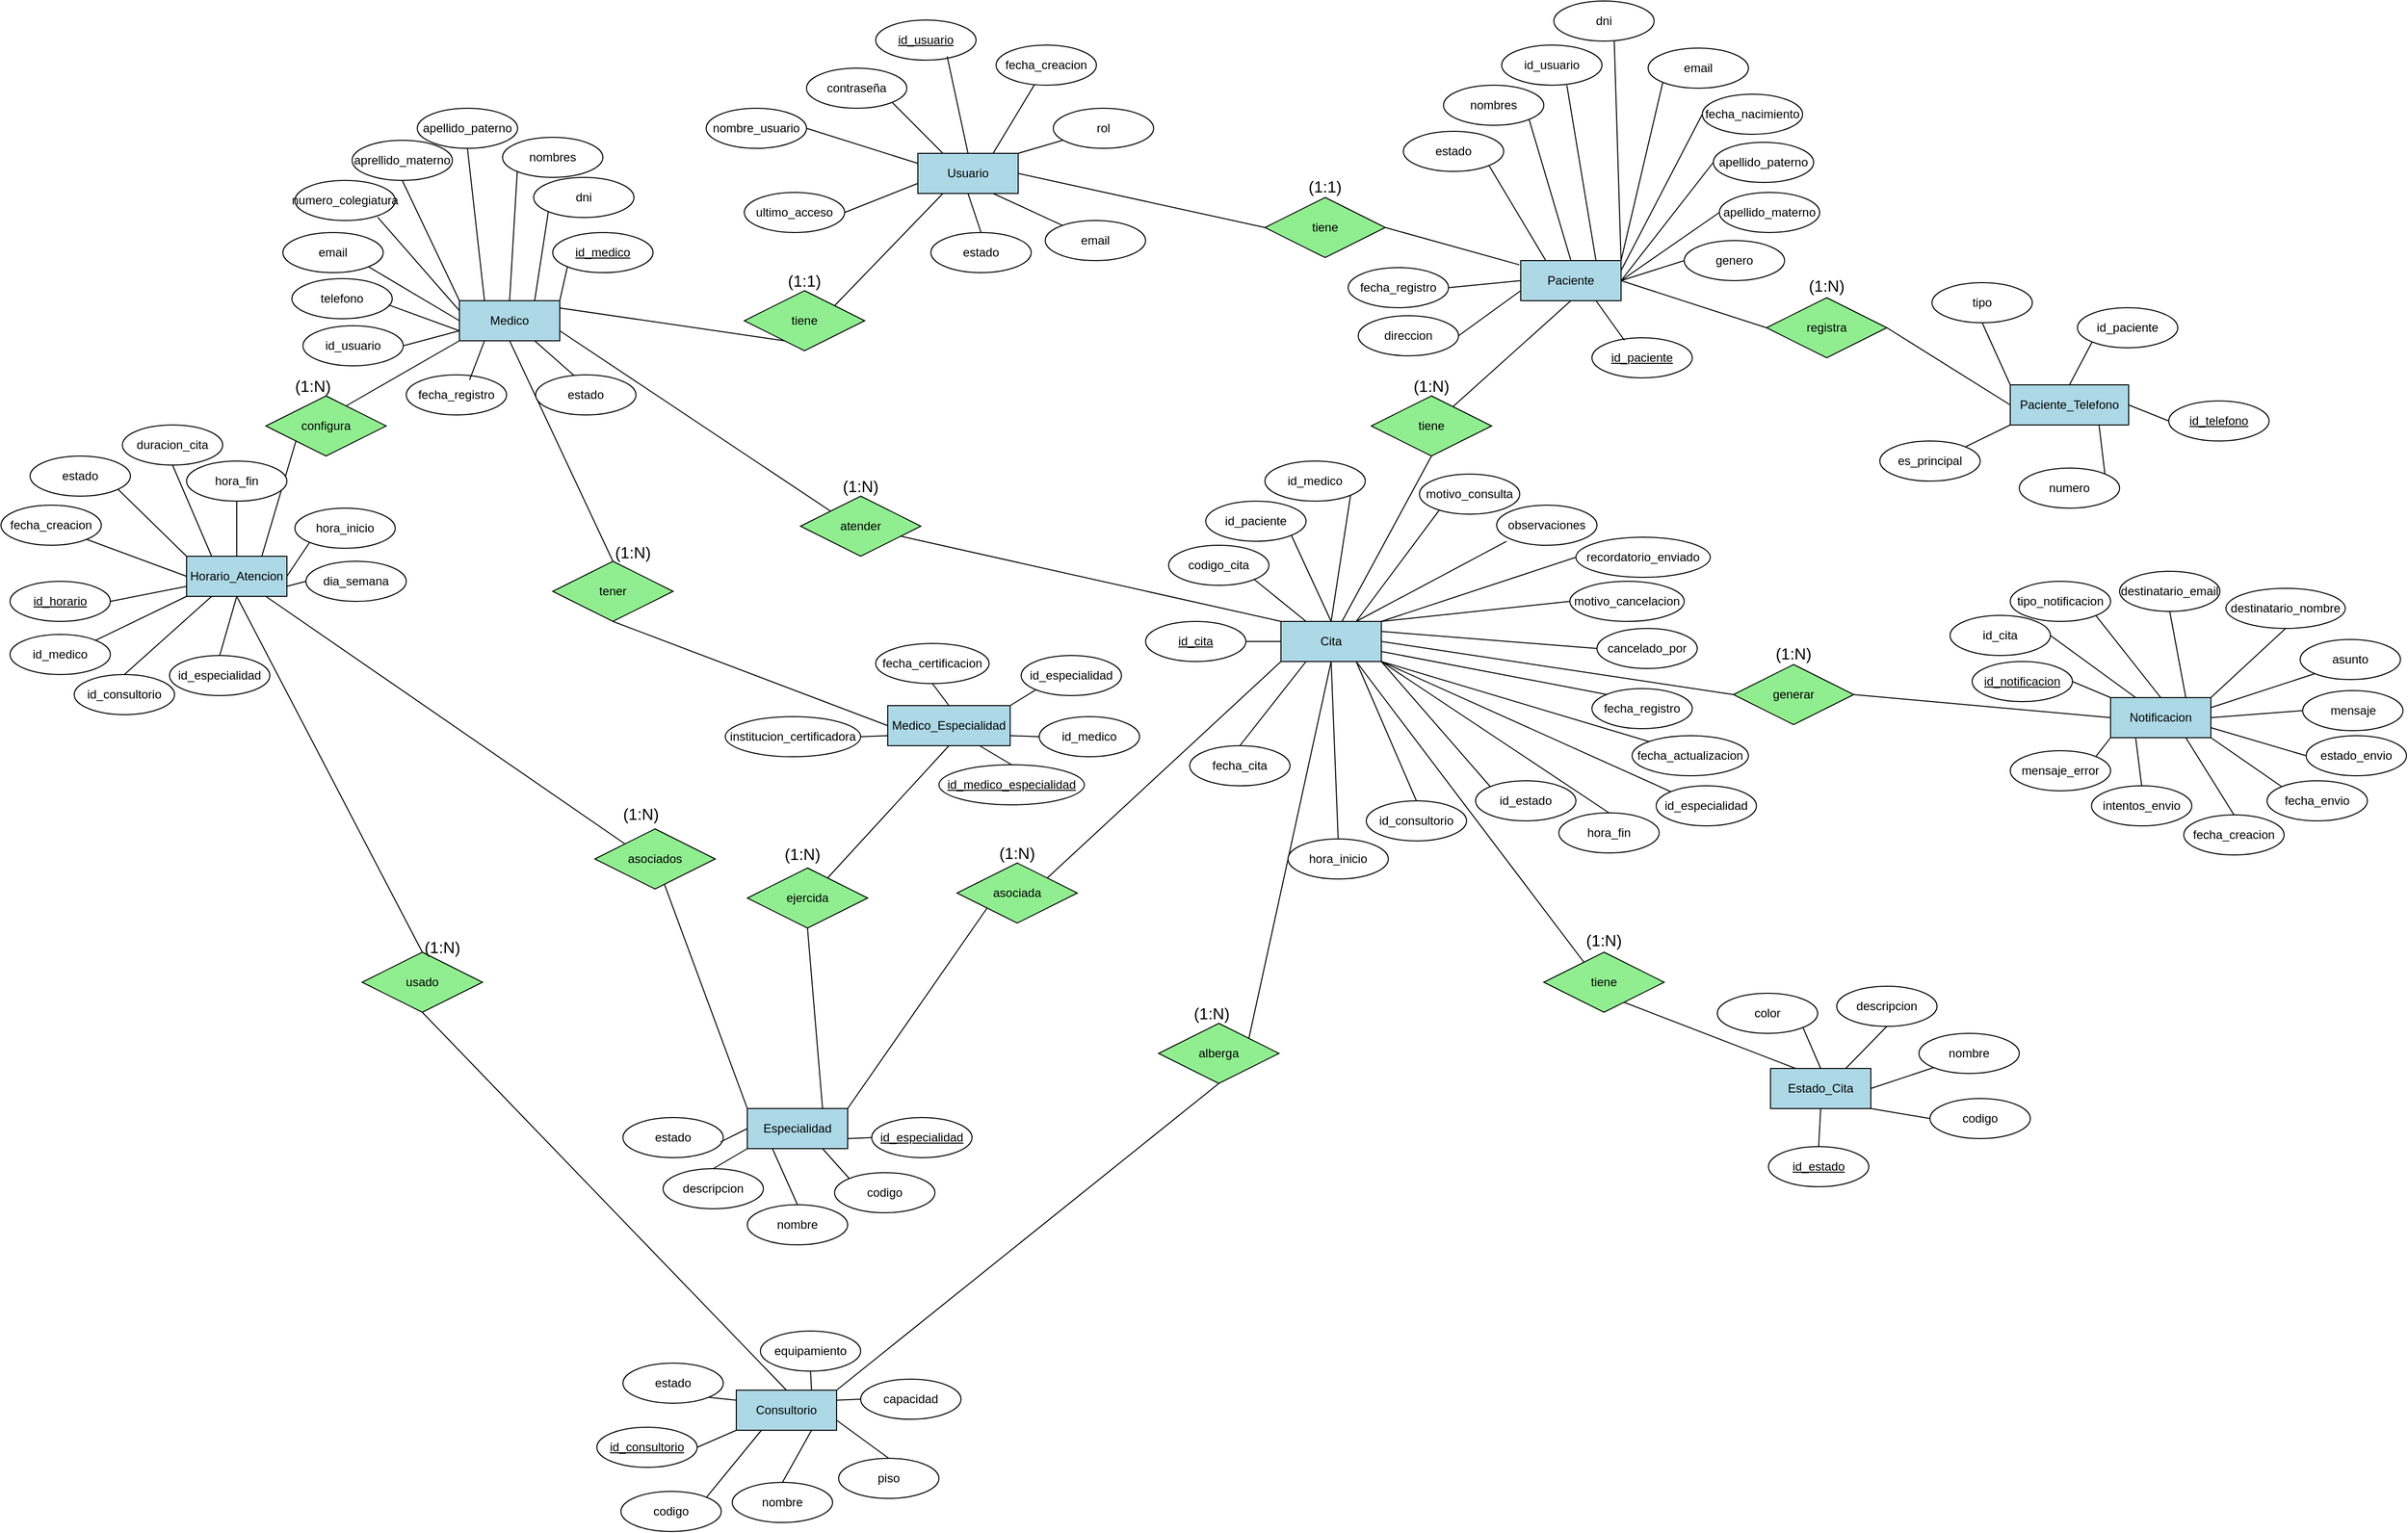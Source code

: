 <mxfile version="28.2.8">
  <diagram name="Página-1" id="-rs5WHVn_h_AIMl12oCN">
    <mxGraphModel dx="2680" dy="1931" grid="0" gridSize="10" guides="1" tooltips="1" connect="1" arrows="1" fold="1" page="0" pageScale="1" pageWidth="827" pageHeight="1169" math="0" shadow="0">
      <root>
        <mxCell id="0" />
        <mxCell id="1" parent="0" />
        <mxCell id="sczfLH8FIDFucL3i_VIs-1" value="id_usuario" style="ellipse;whiteSpace=wrap;html=1;align=center;fontStyle=4;" vertex="1" parent="1">
          <mxGeometry x="380" y="-653" width="100" height="40" as="geometry" />
        </mxCell>
        <mxCell id="sczfLH8FIDFucL3i_VIs-2" value="nombre_usuario" style="ellipse;whiteSpace=wrap;html=1;align=center;" vertex="1" parent="1">
          <mxGeometry x="211" y="-565" width="100" height="40" as="geometry" />
        </mxCell>
        <mxCell id="sczfLH8FIDFucL3i_VIs-3" value="contraseña" style="ellipse;whiteSpace=wrap;html=1;align=center;" vertex="1" parent="1">
          <mxGeometry x="311" y="-605" width="100" height="40" as="geometry" />
        </mxCell>
        <mxCell id="sczfLH8FIDFucL3i_VIs-4" value="email" style="ellipse;whiteSpace=wrap;html=1;align=center;" vertex="1" parent="1">
          <mxGeometry x="549" y="-453" width="100" height="40" as="geometry" />
        </mxCell>
        <mxCell id="sczfLH8FIDFucL3i_VIs-5" value="rol" style="ellipse;whiteSpace=wrap;html=1;align=center;" vertex="1" parent="1">
          <mxGeometry x="557" y="-565" width="100" height="40" as="geometry" />
        </mxCell>
        <mxCell id="sczfLH8FIDFucL3i_VIs-6" value="estado" style="ellipse;whiteSpace=wrap;html=1;align=center;" vertex="1" parent="1">
          <mxGeometry x="435" y="-441" width="100" height="40" as="geometry" />
        </mxCell>
        <mxCell id="sczfLH8FIDFucL3i_VIs-7" value="fecha_creacion" style="ellipse;whiteSpace=wrap;html=1;align=center;" vertex="1" parent="1">
          <mxGeometry x="500" y="-628" width="100" height="40" as="geometry" />
        </mxCell>
        <mxCell id="sczfLH8FIDFucL3i_VIs-8" value="ultimo_acceso" style="ellipse;whiteSpace=wrap;html=1;align=center;" vertex="1" parent="1">
          <mxGeometry x="249" y="-481" width="100" height="40" as="geometry" />
        </mxCell>
        <mxCell id="sczfLH8FIDFucL3i_VIs-24" style="edgeStyle=none;curved=1;rounded=0;orthogonalLoop=1;jettySize=auto;html=1;exitX=1;exitY=0.5;exitDx=0;exitDy=0;entryX=-0.014;entryY=0.105;entryDx=0;entryDy=0;fontSize=12;startSize=8;endSize=8;strokeColor=default;endArrow=none;endFill=0;entryPerimeter=0;" edge="1" parent="1" source="sczfLH8FIDFucL3i_VIs-25" target="sczfLH8FIDFucL3i_VIs-11">
          <mxGeometry relative="1" as="geometry" />
        </mxCell>
        <mxCell id="sczfLH8FIDFucL3i_VIs-27" style="edgeStyle=none;curved=1;rounded=0;orthogonalLoop=1;jettySize=auto;html=1;exitX=0.25;exitY=1;exitDx=0;exitDy=0;entryX=0.5;entryY=0;entryDx=0;entryDy=0;fontSize=12;startSize=8;endSize=8;endArrow=none;endFill=0;" edge="1" parent="1" source="sczfLH8FIDFucL3i_VIs-43" target="sczfLH8FIDFucL3i_VIs-14">
          <mxGeometry relative="1" as="geometry" />
        </mxCell>
        <mxCell id="sczfLH8FIDFucL3i_VIs-71" style="edgeStyle=none;curved=1;rounded=0;orthogonalLoop=1;jettySize=auto;html=1;exitX=0;exitY=0.25;exitDx=0;exitDy=0;entryX=1;entryY=0.5;entryDx=0;entryDy=0;fontSize=12;startSize=8;endSize=8;endArrow=none;endFill=0;" edge="1" parent="1" source="sczfLH8FIDFucL3i_VIs-10" target="sczfLH8FIDFucL3i_VIs-2">
          <mxGeometry relative="1" as="geometry" />
        </mxCell>
        <mxCell id="sczfLH8FIDFucL3i_VIs-72" style="edgeStyle=none;curved=1;rounded=0;orthogonalLoop=1;jettySize=auto;html=1;exitX=0.25;exitY=0;exitDx=0;exitDy=0;entryX=1;entryY=1;entryDx=0;entryDy=0;fontSize=12;startSize=8;endSize=8;endArrow=none;endFill=0;" edge="1" parent="1" source="sczfLH8FIDFucL3i_VIs-10" target="sczfLH8FIDFucL3i_VIs-3">
          <mxGeometry relative="1" as="geometry" />
        </mxCell>
        <mxCell id="sczfLH8FIDFucL3i_VIs-73" style="edgeStyle=none;curved=1;rounded=0;orthogonalLoop=1;jettySize=auto;html=1;exitX=0.75;exitY=1;exitDx=0;exitDy=0;fontSize=12;startSize=8;endSize=8;endArrow=none;endFill=0;" edge="1" parent="1" source="sczfLH8FIDFucL3i_VIs-10" target="sczfLH8FIDFucL3i_VIs-4">
          <mxGeometry relative="1" as="geometry" />
        </mxCell>
        <mxCell id="sczfLH8FIDFucL3i_VIs-74" style="edgeStyle=none;curved=1;rounded=0;orthogonalLoop=1;jettySize=auto;html=1;exitX=1;exitY=0;exitDx=0;exitDy=0;fontSize=12;startSize=8;endSize=8;endArrow=none;endFill=0;" edge="1" parent="1" source="sczfLH8FIDFucL3i_VIs-10" target="sczfLH8FIDFucL3i_VIs-5">
          <mxGeometry relative="1" as="geometry" />
        </mxCell>
        <mxCell id="sczfLH8FIDFucL3i_VIs-75" style="edgeStyle=none;curved=1;rounded=0;orthogonalLoop=1;jettySize=auto;html=1;exitX=0.5;exitY=1;exitDx=0;exitDy=0;entryX=0.5;entryY=0;entryDx=0;entryDy=0;fontSize=12;startSize=8;endSize=8;endArrow=none;endFill=0;" edge="1" parent="1" source="sczfLH8FIDFucL3i_VIs-10" target="sczfLH8FIDFucL3i_VIs-6">
          <mxGeometry relative="1" as="geometry" />
        </mxCell>
        <mxCell id="sczfLH8FIDFucL3i_VIs-76" style="edgeStyle=none;curved=1;rounded=0;orthogonalLoop=1;jettySize=auto;html=1;exitX=0.75;exitY=0;exitDx=0;exitDy=0;fontSize=12;startSize=8;endSize=8;endArrow=none;endFill=0;" edge="1" parent="1" source="sczfLH8FIDFucL3i_VIs-10" target="sczfLH8FIDFucL3i_VIs-7">
          <mxGeometry relative="1" as="geometry" />
        </mxCell>
        <mxCell id="sczfLH8FIDFucL3i_VIs-77" style="edgeStyle=none;curved=1;rounded=0;orthogonalLoop=1;jettySize=auto;html=1;exitX=0;exitY=0.75;exitDx=0;exitDy=0;fontSize=12;startSize=8;endSize=8;entryX=1;entryY=0.5;entryDx=0;entryDy=0;endArrow=none;endFill=0;" edge="1" parent="1" source="sczfLH8FIDFucL3i_VIs-10" target="sczfLH8FIDFucL3i_VIs-8">
          <mxGeometry relative="1" as="geometry" />
        </mxCell>
        <mxCell id="sczfLH8FIDFucL3i_VIs-10" value="Usuario" style="whiteSpace=wrap;html=1;align=center;fillColor=#ADD8E6;" vertex="1" parent="1">
          <mxGeometry x="422" y="-520" width="100" height="40" as="geometry" />
        </mxCell>
        <mxCell id="sczfLH8FIDFucL3i_VIs-28" style="edgeStyle=none;curved=1;rounded=0;orthogonalLoop=1;jettySize=auto;html=1;exitX=1;exitY=0.5;exitDx=0;exitDy=0;entryX=0;entryY=0.5;entryDx=0;entryDy=0;fontSize=12;startSize=8;endSize=8;endArrow=none;endFill=0;" edge="1" parent="1" source="sczfLH8FIDFucL3i_VIs-45" target="sczfLH8FIDFucL3i_VIs-15">
          <mxGeometry relative="1" as="geometry" />
        </mxCell>
        <mxCell id="sczfLH8FIDFucL3i_VIs-34" style="edgeStyle=none;curved=1;rounded=0;orthogonalLoop=1;jettySize=auto;html=1;exitX=0.5;exitY=1;exitDx=0;exitDy=0;fontSize=12;startSize=8;endSize=8;endArrow=none;endFill=0;" edge="1" parent="1" source="sczfLH8FIDFucL3i_VIs-57" target="sczfLH8FIDFucL3i_VIs-20">
          <mxGeometry relative="1" as="geometry" />
        </mxCell>
        <mxCell id="sczfLH8FIDFucL3i_VIs-91" style="edgeStyle=none;curved=1;rounded=0;orthogonalLoop=1;jettySize=auto;html=1;exitX=0;exitY=0.5;exitDx=0;exitDy=0;entryX=1;entryY=0.5;entryDx=0;entryDy=0;fontSize=12;startSize=8;endSize=8;endArrow=none;endFill=0;" edge="1" parent="1" source="sczfLH8FIDFucL3i_VIs-11" target="sczfLH8FIDFucL3i_VIs-89">
          <mxGeometry relative="1" as="geometry" />
        </mxCell>
        <mxCell id="sczfLH8FIDFucL3i_VIs-92" style="edgeStyle=none;curved=1;rounded=0;orthogonalLoop=1;jettySize=auto;html=1;exitX=0.25;exitY=0;exitDx=0;exitDy=0;entryX=1;entryY=1;entryDx=0;entryDy=0;fontSize=12;startSize=8;endSize=8;endArrow=none;endFill=0;" edge="1" parent="1" source="sczfLH8FIDFucL3i_VIs-11" target="sczfLH8FIDFucL3i_VIs-88">
          <mxGeometry relative="1" as="geometry" />
        </mxCell>
        <mxCell id="sczfLH8FIDFucL3i_VIs-93" style="edgeStyle=none;curved=1;rounded=0;orthogonalLoop=1;jettySize=auto;html=1;exitX=0.5;exitY=0;exitDx=0;exitDy=0;entryX=1;entryY=1;entryDx=0;entryDy=0;fontSize=12;startSize=8;endSize=8;endArrow=none;endFill=0;" edge="1" parent="1" source="sczfLH8FIDFucL3i_VIs-11" target="sczfLH8FIDFucL3i_VIs-80">
          <mxGeometry relative="1" as="geometry" />
        </mxCell>
        <mxCell id="sczfLH8FIDFucL3i_VIs-96" style="edgeStyle=none;curved=1;rounded=0;orthogonalLoop=1;jettySize=auto;html=1;exitX=1;exitY=0;exitDx=0;exitDy=0;entryX=0;entryY=1;entryDx=0;entryDy=0;fontSize=12;startSize=8;endSize=8;endArrow=none;endFill=0;" edge="1" parent="1" source="sczfLH8FIDFucL3i_VIs-11" target="sczfLH8FIDFucL3i_VIs-86">
          <mxGeometry relative="1" as="geometry" />
        </mxCell>
        <mxCell id="sczfLH8FIDFucL3i_VIs-97" style="edgeStyle=none;curved=1;rounded=0;orthogonalLoop=1;jettySize=auto;html=1;exitX=1;exitY=0.25;exitDx=0;exitDy=0;entryX=0;entryY=0.5;entryDx=0;entryDy=0;fontSize=12;startSize=8;endSize=8;endArrow=none;endFill=0;" edge="1" parent="1" source="sczfLH8FIDFucL3i_VIs-11" target="sczfLH8FIDFucL3i_VIs-83">
          <mxGeometry relative="1" as="geometry" />
        </mxCell>
        <mxCell id="sczfLH8FIDFucL3i_VIs-98" style="edgeStyle=none;curved=1;rounded=0;orthogonalLoop=1;jettySize=auto;html=1;exitX=1;exitY=0.5;exitDx=0;exitDy=0;entryX=0;entryY=0.5;entryDx=0;entryDy=0;fontSize=12;startSize=8;endSize=8;endArrow=none;endFill=0;" edge="1" parent="1" source="sczfLH8FIDFucL3i_VIs-11" target="sczfLH8FIDFucL3i_VIs-81">
          <mxGeometry relative="1" as="geometry" />
        </mxCell>
        <mxCell id="sczfLH8FIDFucL3i_VIs-99" style="edgeStyle=none;curved=1;rounded=0;orthogonalLoop=1;jettySize=auto;html=1;exitX=1;exitY=0.5;exitDx=0;exitDy=0;fontSize=12;startSize=8;endSize=8;entryX=0;entryY=0.5;entryDx=0;entryDy=0;endArrow=none;endFill=0;" edge="1" parent="1" source="sczfLH8FIDFucL3i_VIs-11" target="sczfLH8FIDFucL3i_VIs-82">
          <mxGeometry relative="1" as="geometry" />
        </mxCell>
        <mxCell id="sczfLH8FIDFucL3i_VIs-100" style="edgeStyle=none;curved=1;rounded=0;orthogonalLoop=1;jettySize=auto;html=1;exitX=1;exitY=0.5;exitDx=0;exitDy=0;entryX=0;entryY=0.5;entryDx=0;entryDy=0;fontSize=12;startSize=8;endSize=8;endArrow=none;endFill=0;" edge="1" parent="1" source="sczfLH8FIDFucL3i_VIs-11" target="sczfLH8FIDFucL3i_VIs-84">
          <mxGeometry relative="1" as="geometry" />
        </mxCell>
        <mxCell id="sczfLH8FIDFucL3i_VIs-102" style="edgeStyle=none;curved=1;rounded=0;orthogonalLoop=1;jettySize=auto;html=1;exitX=0;exitY=0.75;exitDx=0;exitDy=0;entryX=1;entryY=0.5;entryDx=0;entryDy=0;fontSize=12;startSize=8;endSize=8;endArrow=none;endFill=0;" edge="1" parent="1" source="sczfLH8FIDFucL3i_VIs-11" target="sczfLH8FIDFucL3i_VIs-85">
          <mxGeometry relative="1" as="geometry" />
        </mxCell>
        <mxCell id="sczfLH8FIDFucL3i_VIs-11" value="Paciente" style="whiteSpace=wrap;html=1;align=center;fillColor=#ADD8E6;" vertex="1" parent="1">
          <mxGeometry x="1023" y="-413" width="100" height="40" as="geometry" />
        </mxCell>
        <mxCell id="sczfLH8FIDFucL3i_VIs-29" style="edgeStyle=none;curved=1;rounded=0;orthogonalLoop=1;jettySize=auto;html=1;exitX=0.5;exitY=1;exitDx=0;exitDy=0;entryX=0;entryY=0.5;entryDx=0;entryDy=0;fontSize=12;startSize=8;endSize=8;endArrow=none;endFill=0;" edge="1" parent="1" source="sczfLH8FIDFucL3i_VIs-47" target="sczfLH8FIDFucL3i_VIs-16">
          <mxGeometry relative="1" as="geometry" />
        </mxCell>
        <mxCell id="sczfLH8FIDFucL3i_VIs-31" style="edgeStyle=none;curved=1;rounded=0;orthogonalLoop=1;jettySize=auto;html=1;exitX=0;exitY=1;exitDx=0;exitDy=0;entryX=0.75;entryY=0;entryDx=0;entryDy=0;fontSize=12;startSize=8;endSize=8;endArrow=none;endFill=0;" edge="1" parent="1" source="sczfLH8FIDFucL3i_VIs-51" target="sczfLH8FIDFucL3i_VIs-18">
          <mxGeometry relative="1" as="geometry" />
        </mxCell>
        <mxCell id="sczfLH8FIDFucL3i_VIs-35" style="edgeStyle=none;curved=1;rounded=0;orthogonalLoop=1;jettySize=auto;html=1;exitX=1;exitY=0.75;exitDx=0;exitDy=0;entryX=0;entryY=0;entryDx=0;entryDy=0;fontSize=12;startSize=8;endSize=8;endArrow=none;endFill=0;" edge="1" parent="1" source="sczfLH8FIDFucL3i_VIs-59" target="sczfLH8FIDFucL3i_VIs-20">
          <mxGeometry relative="1" as="geometry" />
        </mxCell>
        <mxCell id="sczfLH8FIDFucL3i_VIs-126" style="edgeStyle=none;curved=1;rounded=0;orthogonalLoop=1;jettySize=auto;html=1;exitX=0;exitY=0.75;exitDx=0;exitDy=0;entryX=1;entryY=0.5;entryDx=0;entryDy=0;fontSize=12;startSize=8;endSize=8;endArrow=none;endFill=0;" edge="1" parent="1" source="sczfLH8FIDFucL3i_VIs-14" target="sczfLH8FIDFucL3i_VIs-121">
          <mxGeometry relative="1" as="geometry" />
        </mxCell>
        <mxCell id="sczfLH8FIDFucL3i_VIs-128" style="edgeStyle=none;curved=1;rounded=0;orthogonalLoop=1;jettySize=auto;html=1;exitX=0;exitY=0.5;exitDx=0;exitDy=0;entryX=1;entryY=1;entryDx=0;entryDy=0;fontSize=12;startSize=8;endSize=8;endArrow=none;endFill=0;" edge="1" parent="1" source="sczfLH8FIDFucL3i_VIs-14" target="sczfLH8FIDFucL3i_VIs-119">
          <mxGeometry relative="1" as="geometry" />
        </mxCell>
        <mxCell id="sczfLH8FIDFucL3i_VIs-130" style="edgeStyle=none;curved=1;rounded=0;orthogonalLoop=1;jettySize=auto;html=1;exitX=0;exitY=0;exitDx=0;exitDy=0;entryX=0.5;entryY=1;entryDx=0;entryDy=0;fontSize=12;startSize=8;endSize=8;endArrow=none;endFill=0;" edge="1" parent="1" source="sczfLH8FIDFucL3i_VIs-14" target="sczfLH8FIDFucL3i_VIs-117">
          <mxGeometry relative="1" as="geometry" />
        </mxCell>
        <mxCell id="sczfLH8FIDFucL3i_VIs-131" style="edgeStyle=none;curved=1;rounded=0;orthogonalLoop=1;jettySize=auto;html=1;exitX=0.25;exitY=0;exitDx=0;exitDy=0;entryX=0.5;entryY=1;entryDx=0;entryDy=0;fontSize=12;startSize=8;endSize=8;endArrow=none;endFill=0;" edge="1" parent="1" source="sczfLH8FIDFucL3i_VIs-14" target="sczfLH8FIDFucL3i_VIs-116">
          <mxGeometry relative="1" as="geometry" />
        </mxCell>
        <mxCell id="sczfLH8FIDFucL3i_VIs-132" style="edgeStyle=none;curved=1;rounded=0;orthogonalLoop=1;jettySize=auto;html=1;exitX=0.5;exitY=0;exitDx=0;exitDy=0;entryX=0;entryY=1;entryDx=0;entryDy=0;fontSize=12;startSize=8;endSize=8;endArrow=none;endFill=0;" edge="1" parent="1" source="sczfLH8FIDFucL3i_VIs-14" target="sczfLH8FIDFucL3i_VIs-115">
          <mxGeometry relative="1" as="geometry" />
        </mxCell>
        <mxCell id="sczfLH8FIDFucL3i_VIs-133" style="edgeStyle=none;curved=1;rounded=0;orthogonalLoop=1;jettySize=auto;html=1;exitX=0.75;exitY=0;exitDx=0;exitDy=0;entryX=0;entryY=1;entryDx=0;entryDy=0;fontSize=12;startSize=8;endSize=8;endArrow=none;endFill=0;" edge="1" parent="1" source="sczfLH8FIDFucL3i_VIs-14" target="sczfLH8FIDFucL3i_VIs-114">
          <mxGeometry relative="1" as="geometry" />
        </mxCell>
        <mxCell id="sczfLH8FIDFucL3i_VIs-134" style="edgeStyle=none;curved=1;rounded=0;orthogonalLoop=1;jettySize=auto;html=1;exitX=1;exitY=0;exitDx=0;exitDy=0;entryX=0;entryY=1;entryDx=0;entryDy=0;fontSize=12;startSize=8;endSize=8;endArrow=none;endFill=0;" edge="1" parent="1" source="sczfLH8FIDFucL3i_VIs-14" target="sczfLH8FIDFucL3i_VIs-113">
          <mxGeometry relative="1" as="geometry" />
        </mxCell>
        <mxCell id="sczfLH8FIDFucL3i_VIs-14" value="Medico" style="whiteSpace=wrap;html=1;align=center;fillColor=#ADD8E6;" vertex="1" parent="1">
          <mxGeometry x="-35" y="-373" width="100" height="40" as="geometry" />
        </mxCell>
        <mxCell id="sczfLH8FIDFucL3i_VIs-108" style="edgeStyle=none;curved=1;rounded=0;orthogonalLoop=1;jettySize=auto;html=1;exitX=0;exitY=0;exitDx=0;exitDy=0;fontSize=12;startSize=8;endSize=8;entryX=0.5;entryY=1;entryDx=0;entryDy=0;endArrow=none;endFill=0;" edge="1" parent="1" source="sczfLH8FIDFucL3i_VIs-15" target="sczfLH8FIDFucL3i_VIs-106">
          <mxGeometry relative="1" as="geometry" />
        </mxCell>
        <mxCell id="sczfLH8FIDFucL3i_VIs-109" style="edgeStyle=none;curved=1;rounded=0;orthogonalLoop=1;jettySize=auto;html=1;exitX=0.5;exitY=0;exitDx=0;exitDy=0;entryX=0;entryY=1;entryDx=0;entryDy=0;fontSize=12;startSize=8;endSize=8;endArrow=none;endFill=0;" edge="1" parent="1" source="sczfLH8FIDFucL3i_VIs-15" target="sczfLH8FIDFucL3i_VIs-103">
          <mxGeometry relative="1" as="geometry" />
        </mxCell>
        <mxCell id="sczfLH8FIDFucL3i_VIs-110" style="edgeStyle=none;curved=1;rounded=0;orthogonalLoop=1;jettySize=auto;html=1;exitX=1;exitY=0.5;exitDx=0;exitDy=0;entryX=0;entryY=0.5;entryDx=0;entryDy=0;fontSize=12;startSize=8;endSize=8;endArrow=none;endFill=0;" edge="1" parent="1" source="sczfLH8FIDFucL3i_VIs-15" target="sczfLH8FIDFucL3i_VIs-104">
          <mxGeometry relative="1" as="geometry" />
        </mxCell>
        <mxCell id="sczfLH8FIDFucL3i_VIs-111" style="edgeStyle=none;curved=1;rounded=0;orthogonalLoop=1;jettySize=auto;html=1;exitX=0.75;exitY=1;exitDx=0;exitDy=0;entryX=1;entryY=0;entryDx=0;entryDy=0;fontSize=12;startSize=8;endSize=8;endArrow=none;endFill=0;" edge="1" parent="1" source="sczfLH8FIDFucL3i_VIs-15" target="sczfLH8FIDFucL3i_VIs-105">
          <mxGeometry relative="1" as="geometry" />
        </mxCell>
        <mxCell id="sczfLH8FIDFucL3i_VIs-112" style="edgeStyle=none;curved=1;rounded=0;orthogonalLoop=1;jettySize=auto;html=1;exitX=0;exitY=1;exitDx=0;exitDy=0;entryX=1;entryY=0;entryDx=0;entryDy=0;fontSize=12;startSize=8;endSize=8;endArrow=none;endFill=0;" edge="1" parent="1" source="sczfLH8FIDFucL3i_VIs-15" target="sczfLH8FIDFucL3i_VIs-107">
          <mxGeometry relative="1" as="geometry" />
        </mxCell>
        <mxCell id="sczfLH8FIDFucL3i_VIs-15" value="Paciente_Telefono" style="whiteSpace=wrap;html=1;align=center;fillColor=#ADD8E6;" vertex="1" parent="1">
          <mxGeometry x="1511" y="-289" width="118" height="40" as="geometry" />
        </mxCell>
        <mxCell id="sczfLH8FIDFucL3i_VIs-150" style="edgeStyle=none;curved=1;rounded=0;orthogonalLoop=1;jettySize=auto;html=1;exitX=0;exitY=0.75;exitDx=0;exitDy=0;fontSize=12;startSize=8;endSize=8;entryX=1;entryY=0.5;entryDx=0;entryDy=0;endArrow=none;endFill=0;" edge="1" parent="1" source="sczfLH8FIDFucL3i_VIs-16" target="sczfLH8FIDFucL3i_VIs-149">
          <mxGeometry relative="1" as="geometry" />
        </mxCell>
        <mxCell id="sczfLH8FIDFucL3i_VIs-151" style="edgeStyle=none;curved=1;rounded=0;orthogonalLoop=1;jettySize=auto;html=1;exitX=0.75;exitY=1;exitDx=0;exitDy=0;entryX=0.5;entryY=0;entryDx=0;entryDy=0;fontSize=12;startSize=8;endSize=8;endArrow=none;endFill=0;" edge="1" parent="1" source="sczfLH8FIDFucL3i_VIs-16" target="sczfLH8FIDFucL3i_VIs-145">
          <mxGeometry relative="1" as="geometry" />
        </mxCell>
        <mxCell id="sczfLH8FIDFucL3i_VIs-152" style="edgeStyle=none;curved=1;rounded=0;orthogonalLoop=1;jettySize=auto;html=1;exitX=1;exitY=0.75;exitDx=0;exitDy=0;entryX=0;entryY=0.5;entryDx=0;entryDy=0;fontSize=12;startSize=8;endSize=8;endArrow=none;endFill=0;" edge="1" parent="1" source="sczfLH8FIDFucL3i_VIs-16" target="sczfLH8FIDFucL3i_VIs-146">
          <mxGeometry relative="1" as="geometry" />
        </mxCell>
        <mxCell id="sczfLH8FIDFucL3i_VIs-153" style="edgeStyle=none;curved=1;rounded=0;orthogonalLoop=1;jettySize=auto;html=1;exitX=1;exitY=0;exitDx=0;exitDy=0;entryX=0;entryY=1;entryDx=0;entryDy=0;fontSize=12;startSize=8;endSize=8;endArrow=none;endFill=0;" edge="1" parent="1" source="sczfLH8FIDFucL3i_VIs-16" target="sczfLH8FIDFucL3i_VIs-147">
          <mxGeometry relative="1" as="geometry" />
        </mxCell>
        <mxCell id="sczfLH8FIDFucL3i_VIs-154" style="edgeStyle=none;curved=1;rounded=0;orthogonalLoop=1;jettySize=auto;html=1;exitX=0.5;exitY=0;exitDx=0;exitDy=0;entryX=0.5;entryY=1;entryDx=0;entryDy=0;fontSize=12;startSize=8;endSize=8;endArrow=none;endFill=0;" edge="1" parent="1" source="sczfLH8FIDFucL3i_VIs-16" target="sczfLH8FIDFucL3i_VIs-148">
          <mxGeometry relative="1" as="geometry" />
        </mxCell>
        <mxCell id="sczfLH8FIDFucL3i_VIs-16" value="Medico_Especialidad" style="whiteSpace=wrap;html=1;align=center;fillColor=#ADD8E6;" vertex="1" parent="1">
          <mxGeometry x="392" y="31" width="122" height="40" as="geometry" />
        </mxCell>
        <mxCell id="sczfLH8FIDFucL3i_VIs-30" style="edgeStyle=none;curved=1;rounded=0;orthogonalLoop=1;jettySize=auto;html=1;exitX=0.75;exitY=0;exitDx=0;exitDy=0;entryX=0.5;entryY=1;entryDx=0;entryDy=0;fontSize=12;startSize=8;endSize=8;endArrow=none;endFill=0;" edge="1" parent="1" source="sczfLH8FIDFucL3i_VIs-49" target="sczfLH8FIDFucL3i_VIs-16">
          <mxGeometry relative="1" as="geometry" />
        </mxCell>
        <mxCell id="sczfLH8FIDFucL3i_VIs-33" style="edgeStyle=none;curved=1;rounded=0;orthogonalLoop=1;jettySize=auto;html=1;exitX=0;exitY=0;exitDx=0;exitDy=0;fontSize=12;startSize=8;endSize=8;endArrow=none;endFill=0;" edge="1" parent="1" source="sczfLH8FIDFucL3i_VIs-55" target="sczfLH8FIDFucL3i_VIs-18">
          <mxGeometry relative="1" as="geometry" />
        </mxCell>
        <mxCell id="sczfLH8FIDFucL3i_VIs-37" style="edgeStyle=none;curved=1;rounded=0;orthogonalLoop=1;jettySize=auto;html=1;exitX=1;exitY=0;exitDx=0;exitDy=0;entryX=0;entryY=1;entryDx=0;entryDy=0;fontSize=12;startSize=8;endSize=8;endArrow=none;endFill=0;" edge="1" parent="1" source="sczfLH8FIDFucL3i_VIs-63" target="sczfLH8FIDFucL3i_VIs-20">
          <mxGeometry relative="1" as="geometry" />
        </mxCell>
        <mxCell id="sczfLH8FIDFucL3i_VIs-141" style="edgeStyle=none;curved=1;rounded=0;orthogonalLoop=1;jettySize=auto;html=1;exitX=0;exitY=1;exitDx=0;exitDy=0;entryX=0.5;entryY=0;entryDx=0;entryDy=0;fontSize=12;startSize=8;endSize=8;endArrow=none;endFill=0;" edge="1" parent="1" source="sczfLH8FIDFucL3i_VIs-17" target="sczfLH8FIDFucL3i_VIs-138">
          <mxGeometry relative="1" as="geometry" />
        </mxCell>
        <mxCell id="sczfLH8FIDFucL3i_VIs-142" style="edgeStyle=none;curved=1;rounded=0;orthogonalLoop=1;jettySize=auto;html=1;exitX=0.25;exitY=1;exitDx=0;exitDy=0;entryX=0.5;entryY=0;entryDx=0;entryDy=0;fontSize=12;startSize=8;endSize=8;endArrow=none;endFill=0;" edge="1" parent="1" source="sczfLH8FIDFucL3i_VIs-17" target="sczfLH8FIDFucL3i_VIs-137">
          <mxGeometry relative="1" as="geometry" />
        </mxCell>
        <mxCell id="sczfLH8FIDFucL3i_VIs-143" style="edgeStyle=none;curved=1;rounded=0;orthogonalLoop=1;jettySize=auto;html=1;exitX=0.75;exitY=1;exitDx=0;exitDy=0;entryX=0;entryY=0;entryDx=0;entryDy=0;fontSize=12;startSize=8;endSize=8;endArrow=none;endFill=0;" edge="1" parent="1" source="sczfLH8FIDFucL3i_VIs-17" target="sczfLH8FIDFucL3i_VIs-136">
          <mxGeometry relative="1" as="geometry" />
        </mxCell>
        <mxCell id="sczfLH8FIDFucL3i_VIs-144" style="edgeStyle=none;curved=1;rounded=0;orthogonalLoop=1;jettySize=auto;html=1;exitX=1;exitY=0.75;exitDx=0;exitDy=0;fontSize=12;startSize=8;endSize=8;entryX=0;entryY=0.5;entryDx=0;entryDy=0;endArrow=none;endFill=0;" edge="1" parent="1" source="sczfLH8FIDFucL3i_VIs-17" target="sczfLH8FIDFucL3i_VIs-135">
          <mxGeometry relative="1" as="geometry" />
        </mxCell>
        <mxCell id="sczfLH8FIDFucL3i_VIs-17" value="Especialidad" style="whiteSpace=wrap;html=1;align=center;fillColor=#ADD8E6;" vertex="1" parent="1">
          <mxGeometry x="252" y="433" width="100" height="40" as="geometry" />
        </mxCell>
        <mxCell id="sczfLH8FIDFucL3i_VIs-180" style="edgeStyle=none;curved=1;rounded=0;orthogonalLoop=1;jettySize=auto;html=1;exitX=0;exitY=0.75;exitDx=0;exitDy=0;entryX=1;entryY=0.5;entryDx=0;entryDy=0;fontSize=12;startSize=8;endSize=8;endArrow=none;endFill=0;" edge="1" parent="1" source="sczfLH8FIDFucL3i_VIs-18" target="sczfLH8FIDFucL3i_VIs-170">
          <mxGeometry relative="1" as="geometry" />
        </mxCell>
        <mxCell id="sczfLH8FIDFucL3i_VIs-181" style="edgeStyle=none;curved=1;rounded=0;orthogonalLoop=1;jettySize=auto;html=1;exitX=0;exitY=1;exitDx=0;exitDy=0;entryX=1;entryY=0;entryDx=0;entryDy=0;fontSize=12;startSize=8;endSize=8;endArrow=none;endFill=0;" edge="1" parent="1" source="sczfLH8FIDFucL3i_VIs-18" target="sczfLH8FIDFucL3i_VIs-171">
          <mxGeometry relative="1" as="geometry" />
        </mxCell>
        <mxCell id="sczfLH8FIDFucL3i_VIs-182" style="edgeStyle=none;curved=1;rounded=0;orthogonalLoop=1;jettySize=auto;html=1;exitX=0.25;exitY=1;exitDx=0;exitDy=0;entryX=0.5;entryY=0;entryDx=0;entryDy=0;fontSize=12;startSize=8;endSize=8;endArrow=none;endFill=0;" edge="1" parent="1" source="sczfLH8FIDFucL3i_VIs-18" target="sczfLH8FIDFucL3i_VIs-172">
          <mxGeometry relative="1" as="geometry" />
        </mxCell>
        <mxCell id="sczfLH8FIDFucL3i_VIs-183" style="edgeStyle=none;curved=1;rounded=0;orthogonalLoop=1;jettySize=auto;html=1;exitX=0.5;exitY=1;exitDx=0;exitDy=0;entryX=0.5;entryY=0;entryDx=0;entryDy=0;fontSize=12;startSize=8;endSize=8;endArrow=none;endFill=0;" edge="1" parent="1" source="sczfLH8FIDFucL3i_VIs-18" target="sczfLH8FIDFucL3i_VIs-173">
          <mxGeometry relative="1" as="geometry" />
        </mxCell>
        <mxCell id="sczfLH8FIDFucL3i_VIs-184" style="edgeStyle=none;curved=1;rounded=0;orthogonalLoop=1;jettySize=auto;html=1;exitX=1;exitY=0.75;exitDx=0;exitDy=0;entryX=0;entryY=0.5;entryDx=0;entryDy=0;fontSize=12;startSize=8;endSize=8;endArrow=none;endFill=0;" edge="1" parent="1" source="sczfLH8FIDFucL3i_VIs-18" target="sczfLH8FIDFucL3i_VIs-174">
          <mxGeometry relative="1" as="geometry" />
        </mxCell>
        <mxCell id="sczfLH8FIDFucL3i_VIs-185" style="edgeStyle=none;curved=1;rounded=0;orthogonalLoop=1;jettySize=auto;html=1;exitX=1;exitY=0.5;exitDx=0;exitDy=0;entryX=0;entryY=1;entryDx=0;entryDy=0;fontSize=12;startSize=8;endSize=8;endArrow=none;endFill=0;" edge="1" parent="1" source="sczfLH8FIDFucL3i_VIs-18" target="sczfLH8FIDFucL3i_VIs-175">
          <mxGeometry relative="1" as="geometry" />
        </mxCell>
        <mxCell id="sczfLH8FIDFucL3i_VIs-186" style="edgeStyle=none;curved=1;rounded=0;orthogonalLoop=1;jettySize=auto;html=1;exitX=0.5;exitY=0;exitDx=0;exitDy=0;entryX=0.5;entryY=1;entryDx=0;entryDy=0;fontSize=12;startSize=8;endSize=8;endArrow=none;endFill=0;" edge="1" parent="1" source="sczfLH8FIDFucL3i_VIs-18" target="sczfLH8FIDFucL3i_VIs-176">
          <mxGeometry relative="1" as="geometry" />
        </mxCell>
        <mxCell id="sczfLH8FIDFucL3i_VIs-187" style="edgeStyle=none;curved=1;rounded=0;orthogonalLoop=1;jettySize=auto;html=1;exitX=0.25;exitY=0;exitDx=0;exitDy=0;entryX=0.5;entryY=1;entryDx=0;entryDy=0;fontSize=12;startSize=8;endSize=8;endArrow=none;endFill=0;" edge="1" parent="1" source="sczfLH8FIDFucL3i_VIs-18" target="sczfLH8FIDFucL3i_VIs-177">
          <mxGeometry relative="1" as="geometry" />
        </mxCell>
        <mxCell id="sczfLH8FIDFucL3i_VIs-188" style="edgeStyle=none;curved=1;rounded=0;orthogonalLoop=1;jettySize=auto;html=1;exitX=0;exitY=0.5;exitDx=0;exitDy=0;entryX=1;entryY=1;entryDx=0;entryDy=0;fontSize=12;startSize=8;endSize=8;endArrow=none;endFill=0;" edge="1" parent="1" source="sczfLH8FIDFucL3i_VIs-18" target="sczfLH8FIDFucL3i_VIs-179">
          <mxGeometry relative="1" as="geometry" />
        </mxCell>
        <mxCell id="sczfLH8FIDFucL3i_VIs-18" value="Horario_Atencion" style="whiteSpace=wrap;html=1;align=center;fillColor=#ADD8E6;" vertex="1" parent="1">
          <mxGeometry x="-307" y="-118" width="100" height="40" as="geometry" />
        </mxCell>
        <mxCell id="sczfLH8FIDFucL3i_VIs-36" style="edgeStyle=none;curved=1;rounded=0;orthogonalLoop=1;jettySize=auto;html=1;exitX=1;exitY=0;exitDx=0;exitDy=0;entryX=0.5;entryY=1;entryDx=0;entryDy=0;fontSize=12;startSize=8;endSize=8;endArrow=none;endFill=0;" edge="1" parent="1" source="sczfLH8FIDFucL3i_VIs-61" target="sczfLH8FIDFucL3i_VIs-20">
          <mxGeometry relative="1" as="geometry" />
        </mxCell>
        <mxCell id="sczfLH8FIDFucL3i_VIs-163" style="edgeStyle=none;curved=1;rounded=0;orthogonalLoop=1;jettySize=auto;html=1;exitX=0.75;exitY=0;exitDx=0;exitDy=0;fontSize=12;startSize=8;endSize=8;entryX=0.5;entryY=1;entryDx=0;entryDy=0;endArrow=none;endFill=0;" edge="1" parent="1" source="sczfLH8FIDFucL3i_VIs-19" target="sczfLH8FIDFucL3i_VIs-161">
          <mxGeometry relative="1" as="geometry" />
        </mxCell>
        <mxCell id="sczfLH8FIDFucL3i_VIs-164" style="edgeStyle=none;curved=1;rounded=0;orthogonalLoop=1;jettySize=auto;html=1;exitX=1;exitY=0.25;exitDx=0;exitDy=0;entryX=0;entryY=0.5;entryDx=0;entryDy=0;fontSize=12;startSize=8;endSize=8;endArrow=none;endFill=0;" edge="1" parent="1" source="sczfLH8FIDFucL3i_VIs-19" target="sczfLH8FIDFucL3i_VIs-160">
          <mxGeometry relative="1" as="geometry" />
        </mxCell>
        <mxCell id="sczfLH8FIDFucL3i_VIs-165" style="edgeStyle=none;curved=1;rounded=0;orthogonalLoop=1;jettySize=auto;html=1;exitX=1;exitY=0.75;exitDx=0;exitDy=0;entryX=0.5;entryY=0;entryDx=0;entryDy=0;fontSize=12;startSize=8;endSize=8;endArrow=none;endFill=0;" edge="1" parent="1" source="sczfLH8FIDFucL3i_VIs-19" target="sczfLH8FIDFucL3i_VIs-159">
          <mxGeometry relative="1" as="geometry" />
        </mxCell>
        <mxCell id="sczfLH8FIDFucL3i_VIs-166" style="edgeStyle=none;curved=1;rounded=0;orthogonalLoop=1;jettySize=auto;html=1;exitX=0.75;exitY=1;exitDx=0;exitDy=0;entryX=0.5;entryY=0;entryDx=0;entryDy=0;fontSize=12;startSize=8;endSize=8;endArrow=none;endFill=0;" edge="1" parent="1" source="sczfLH8FIDFucL3i_VIs-19" target="sczfLH8FIDFucL3i_VIs-158">
          <mxGeometry relative="1" as="geometry" />
        </mxCell>
        <mxCell id="sczfLH8FIDFucL3i_VIs-167" style="edgeStyle=none;curved=1;rounded=0;orthogonalLoop=1;jettySize=auto;html=1;exitX=0.25;exitY=1;exitDx=0;exitDy=0;entryX=1;entryY=0;entryDx=0;entryDy=0;fontSize=12;startSize=8;endSize=8;endArrow=none;endFill=0;" edge="1" parent="1" source="sczfLH8FIDFucL3i_VIs-19" target="sczfLH8FIDFucL3i_VIs-157">
          <mxGeometry relative="1" as="geometry" />
        </mxCell>
        <mxCell id="sczfLH8FIDFucL3i_VIs-168" style="edgeStyle=none;curved=1;rounded=0;orthogonalLoop=1;jettySize=auto;html=1;exitX=0;exitY=1;exitDx=0;exitDy=0;entryX=1;entryY=0.5;entryDx=0;entryDy=0;fontSize=12;startSize=8;endSize=8;endArrow=none;endFill=0;" edge="1" parent="1" source="sczfLH8FIDFucL3i_VIs-19" target="sczfLH8FIDFucL3i_VIs-156">
          <mxGeometry relative="1" as="geometry" />
        </mxCell>
        <mxCell id="sczfLH8FIDFucL3i_VIs-169" style="edgeStyle=none;curved=1;rounded=0;orthogonalLoop=1;jettySize=auto;html=1;exitX=0;exitY=0.25;exitDx=0;exitDy=0;entryX=1;entryY=1;entryDx=0;entryDy=0;fontSize=12;startSize=8;endSize=8;endArrow=none;endFill=0;" edge="1" parent="1" source="sczfLH8FIDFucL3i_VIs-19" target="sczfLH8FIDFucL3i_VIs-162">
          <mxGeometry relative="1" as="geometry" />
        </mxCell>
        <mxCell id="sczfLH8FIDFucL3i_VIs-19" value="Consultorio" style="whiteSpace=wrap;html=1;align=center;fillColor=#ADD8E6;" vertex="1" parent="1">
          <mxGeometry x="241" y="714" width="100" height="40" as="geometry" />
        </mxCell>
        <mxCell id="sczfLH8FIDFucL3i_VIs-39" style="edgeStyle=none;curved=1;rounded=0;orthogonalLoop=1;jettySize=auto;html=1;exitX=1;exitY=0.5;exitDx=0;exitDy=0;entryX=0;entryY=0.5;entryDx=0;entryDy=0;fontSize=12;startSize=8;endSize=8;endArrow=none;endFill=0;" edge="1" parent="1" source="sczfLH8FIDFucL3i_VIs-67" target="sczfLH8FIDFucL3i_VIs-22">
          <mxGeometry relative="1" as="geometry" />
        </mxCell>
        <mxCell id="sczfLH8FIDFucL3i_VIs-217" style="edgeStyle=none;curved=1;rounded=0;orthogonalLoop=1;jettySize=auto;html=1;entryX=1;entryY=0.5;entryDx=0;entryDy=0;fontSize=12;startSize=8;endSize=8;exitX=0;exitY=0.5;exitDx=0;exitDy=0;endArrow=none;endFill=0;" edge="1" parent="1" source="sczfLH8FIDFucL3i_VIs-20" target="sczfLH8FIDFucL3i_VIs-200">
          <mxGeometry relative="1" as="geometry">
            <mxPoint x="784" y="-33" as="sourcePoint" />
          </mxGeometry>
        </mxCell>
        <mxCell id="sczfLH8FIDFucL3i_VIs-218" style="edgeStyle=none;curved=1;rounded=0;orthogonalLoop=1;jettySize=auto;html=1;exitX=0.25;exitY=1;exitDx=0;exitDy=0;entryX=0.5;entryY=0;entryDx=0;entryDy=0;fontSize=12;startSize=8;endSize=8;endArrow=none;endFill=0;" edge="1" parent="1" source="sczfLH8FIDFucL3i_VIs-20" target="sczfLH8FIDFucL3i_VIs-207">
          <mxGeometry relative="1" as="geometry" />
        </mxCell>
        <mxCell id="sczfLH8FIDFucL3i_VIs-219" style="edgeStyle=none;curved=1;rounded=0;orthogonalLoop=1;jettySize=auto;html=1;exitX=0.5;exitY=1;exitDx=0;exitDy=0;entryX=0.5;entryY=0;entryDx=0;entryDy=0;fontSize=12;startSize=8;endSize=8;endArrow=none;endFill=0;" edge="1" parent="1" source="sczfLH8FIDFucL3i_VIs-20" target="sczfLH8FIDFucL3i_VIs-208">
          <mxGeometry relative="1" as="geometry" />
        </mxCell>
        <mxCell id="sczfLH8FIDFucL3i_VIs-220" style="edgeStyle=none;curved=1;rounded=0;orthogonalLoop=1;jettySize=auto;html=1;exitX=0.75;exitY=1;exitDx=0;exitDy=0;entryX=0.5;entryY=0;entryDx=0;entryDy=0;fontSize=12;startSize=8;endSize=8;endArrow=none;endFill=0;" edge="1" parent="1" source="sczfLH8FIDFucL3i_VIs-20" target="sczfLH8FIDFucL3i_VIs-204">
          <mxGeometry relative="1" as="geometry" />
        </mxCell>
        <mxCell id="sczfLH8FIDFucL3i_VIs-221" style="edgeStyle=none;curved=1;rounded=0;orthogonalLoop=1;jettySize=auto;html=1;exitX=1;exitY=1;exitDx=0;exitDy=0;entryX=0;entryY=0;entryDx=0;entryDy=0;fontSize=12;startSize=8;endSize=8;endArrow=none;endFill=0;" edge="1" parent="1" source="sczfLH8FIDFucL3i_VIs-20" target="sczfLH8FIDFucL3i_VIs-206">
          <mxGeometry relative="1" as="geometry" />
        </mxCell>
        <mxCell id="sczfLH8FIDFucL3i_VIs-222" style="edgeStyle=none;curved=1;rounded=0;orthogonalLoop=1;jettySize=auto;html=1;exitX=1;exitY=0.75;exitDx=0;exitDy=0;entryX=0;entryY=0;entryDx=0;entryDy=0;fontSize=12;startSize=8;endSize=8;endArrow=none;endFill=0;" edge="1" parent="1" source="sczfLH8FIDFucL3i_VIs-20" target="sczfLH8FIDFucL3i_VIs-214">
          <mxGeometry relative="1" as="geometry" />
        </mxCell>
        <mxCell id="sczfLH8FIDFucL3i_VIs-223" style="edgeStyle=none;curved=1;rounded=0;orthogonalLoop=1;jettySize=auto;html=1;exitX=1;exitY=1;exitDx=0;exitDy=0;entryX=0;entryY=0;entryDx=0;entryDy=0;fontSize=12;startSize=8;endSize=8;endArrow=none;endFill=0;" edge="1" parent="1" source="sczfLH8FIDFucL3i_VIs-20" target="sczfLH8FIDFucL3i_VIs-215">
          <mxGeometry relative="1" as="geometry" />
        </mxCell>
        <mxCell id="sczfLH8FIDFucL3i_VIs-224" style="edgeStyle=none;curved=1;rounded=0;orthogonalLoop=1;jettySize=auto;html=1;exitX=1;exitY=1;exitDx=0;exitDy=0;entryX=0;entryY=0;entryDx=0;entryDy=0;fontSize=12;startSize=8;endSize=8;endArrow=none;endFill=0;" edge="1" parent="1" source="sczfLH8FIDFucL3i_VIs-20" target="sczfLH8FIDFucL3i_VIs-205">
          <mxGeometry relative="1" as="geometry" />
        </mxCell>
        <mxCell id="sczfLH8FIDFucL3i_VIs-225" style="edgeStyle=none;curved=1;rounded=0;orthogonalLoop=1;jettySize=auto;html=1;exitX=1;exitY=1;exitDx=0;exitDy=0;entryX=0.5;entryY=0;entryDx=0;entryDy=0;fontSize=12;startSize=8;endSize=8;endArrow=none;endFill=0;" edge="1" parent="1" source="sczfLH8FIDFucL3i_VIs-20" target="sczfLH8FIDFucL3i_VIs-209">
          <mxGeometry relative="1" as="geometry" />
        </mxCell>
        <mxCell id="sczfLH8FIDFucL3i_VIs-226" style="edgeStyle=none;curved=1;rounded=0;orthogonalLoop=1;jettySize=auto;html=1;exitX=1;exitY=0.25;exitDx=0;exitDy=0;entryX=0;entryY=0.5;entryDx=0;entryDy=0;fontSize=12;startSize=8;endSize=8;endArrow=none;endFill=0;" edge="1" parent="1" source="sczfLH8FIDFucL3i_VIs-20" target="sczfLH8FIDFucL3i_VIs-213">
          <mxGeometry relative="1" as="geometry" />
        </mxCell>
        <mxCell id="sczfLH8FIDFucL3i_VIs-227" style="edgeStyle=none;curved=1;rounded=0;orthogonalLoop=1;jettySize=auto;html=1;exitX=1;exitY=0;exitDx=0;exitDy=0;entryX=0;entryY=0.5;entryDx=0;entryDy=0;fontSize=12;startSize=8;endSize=8;endArrow=none;endFill=0;" edge="1" parent="1" source="sczfLH8FIDFucL3i_VIs-20" target="sczfLH8FIDFucL3i_VIs-212">
          <mxGeometry relative="1" as="geometry" />
        </mxCell>
        <mxCell id="sczfLH8FIDFucL3i_VIs-231" style="edgeStyle=none;curved=1;rounded=0;orthogonalLoop=1;jettySize=auto;html=1;exitX=0.25;exitY=0;exitDx=0;exitDy=0;entryX=1;entryY=1;entryDx=0;entryDy=0;fontSize=12;startSize=8;endSize=8;endArrow=none;endFill=0;" edge="1" parent="1" source="sczfLH8FIDFucL3i_VIs-20" target="sczfLH8FIDFucL3i_VIs-201">
          <mxGeometry relative="1" as="geometry" />
        </mxCell>
        <mxCell id="sczfLH8FIDFucL3i_VIs-232" style="edgeStyle=none;curved=1;rounded=0;orthogonalLoop=1;jettySize=auto;html=1;exitX=0.5;exitY=0;exitDx=0;exitDy=0;entryX=1;entryY=1;entryDx=0;entryDy=0;fontSize=12;startSize=8;endSize=8;endArrow=none;endFill=0;" edge="1" parent="1" source="sczfLH8FIDFucL3i_VIs-20" target="sczfLH8FIDFucL3i_VIs-203">
          <mxGeometry relative="1" as="geometry" />
        </mxCell>
        <mxCell id="sczfLH8FIDFucL3i_VIs-233" style="edgeStyle=none;curved=1;rounded=0;orthogonalLoop=1;jettySize=auto;html=1;exitX=0.5;exitY=0;exitDx=0;exitDy=0;entryX=1;entryY=1;entryDx=0;entryDy=0;fontSize=12;startSize=8;endSize=8;endArrow=none;endFill=0;" edge="1" parent="1" source="sczfLH8FIDFucL3i_VIs-20" target="sczfLH8FIDFucL3i_VIs-202">
          <mxGeometry relative="1" as="geometry" />
        </mxCell>
        <mxCell id="sczfLH8FIDFucL3i_VIs-20" value="Cita" style="whiteSpace=wrap;html=1;align=center;fillColor=#ADD8E6;" vertex="1" parent="1">
          <mxGeometry x="784" y="-53" width="100" height="40" as="geometry" />
        </mxCell>
        <mxCell id="sczfLH8FIDFucL3i_VIs-38" style="edgeStyle=none;curved=1;rounded=0;orthogonalLoop=1;jettySize=auto;html=1;exitX=0.25;exitY=0;exitDx=0;exitDy=0;fontSize=12;startSize=8;endSize=8;entryX=0.75;entryY=1;entryDx=0;entryDy=0;endArrow=none;endFill=0;" edge="1" parent="1" source="sczfLH8FIDFucL3i_VIs-65" target="sczfLH8FIDFucL3i_VIs-20">
          <mxGeometry relative="1" as="geometry" />
        </mxCell>
        <mxCell id="sczfLH8FIDFucL3i_VIs-195" style="edgeStyle=none;curved=1;rounded=0;orthogonalLoop=1;jettySize=auto;html=1;exitX=0.5;exitY=1;exitDx=0;exitDy=0;fontSize=12;startSize=8;endSize=8;entryX=0.5;entryY=0;entryDx=0;entryDy=0;endArrow=none;endFill=0;" edge="1" parent="1" source="sczfLH8FIDFucL3i_VIs-21" target="sczfLH8FIDFucL3i_VIs-190">
          <mxGeometry relative="1" as="geometry" />
        </mxCell>
        <mxCell id="sczfLH8FIDFucL3i_VIs-196" style="edgeStyle=none;curved=1;rounded=0;orthogonalLoop=1;jettySize=auto;html=1;exitX=1;exitY=1;exitDx=0;exitDy=0;entryX=0;entryY=0.5;entryDx=0;entryDy=0;fontSize=12;startSize=8;endSize=8;endArrow=none;endFill=0;" edge="1" parent="1" source="sczfLH8FIDFucL3i_VIs-21" target="sczfLH8FIDFucL3i_VIs-191">
          <mxGeometry relative="1" as="geometry" />
        </mxCell>
        <mxCell id="sczfLH8FIDFucL3i_VIs-197" style="edgeStyle=none;curved=1;rounded=0;orthogonalLoop=1;jettySize=auto;html=1;exitX=1;exitY=0.5;exitDx=0;exitDy=0;entryX=0;entryY=1;entryDx=0;entryDy=0;fontSize=12;startSize=8;endSize=8;endArrow=none;endFill=0;" edge="1" parent="1" source="sczfLH8FIDFucL3i_VIs-21" target="sczfLH8FIDFucL3i_VIs-192">
          <mxGeometry relative="1" as="geometry" />
        </mxCell>
        <mxCell id="sczfLH8FIDFucL3i_VIs-198" style="edgeStyle=none;curved=1;rounded=0;orthogonalLoop=1;jettySize=auto;html=1;exitX=0.75;exitY=0;exitDx=0;exitDy=0;entryX=0.5;entryY=1;entryDx=0;entryDy=0;fontSize=12;startSize=8;endSize=8;endArrow=none;endFill=0;" edge="1" parent="1" source="sczfLH8FIDFucL3i_VIs-21" target="sczfLH8FIDFucL3i_VIs-193">
          <mxGeometry relative="1" as="geometry" />
        </mxCell>
        <mxCell id="sczfLH8FIDFucL3i_VIs-199" style="edgeStyle=none;curved=1;rounded=0;orthogonalLoop=1;jettySize=auto;html=1;exitX=0.5;exitY=0;exitDx=0;exitDy=0;entryX=1;entryY=1;entryDx=0;entryDy=0;fontSize=12;startSize=8;endSize=8;endArrow=none;endFill=0;" edge="1" parent="1" source="sczfLH8FIDFucL3i_VIs-21" target="sczfLH8FIDFucL3i_VIs-194">
          <mxGeometry relative="1" as="geometry" />
        </mxCell>
        <mxCell id="sczfLH8FIDFucL3i_VIs-21" value="Estado_Cita" style="whiteSpace=wrap;html=1;align=center;fillColor=#ADD8E6;" vertex="1" parent="1">
          <mxGeometry x="1272" y="393" width="100" height="40" as="geometry" />
        </mxCell>
        <mxCell id="sczfLH8FIDFucL3i_VIs-246" style="edgeStyle=none;curved=1;rounded=0;orthogonalLoop=1;jettySize=auto;html=1;exitX=0;exitY=1;exitDx=0;exitDy=0;entryX=1;entryY=0;entryDx=0;entryDy=0;fontSize=12;startSize=8;endSize=8;endArrow=none;endFill=0;" edge="1" parent="1" source="sczfLH8FIDFucL3i_VIs-22" target="sczfLH8FIDFucL3i_VIs-245">
          <mxGeometry relative="1" as="geometry" />
        </mxCell>
        <mxCell id="sczfLH8FIDFucL3i_VIs-247" style="edgeStyle=none;curved=1;rounded=0;orthogonalLoop=1;jettySize=auto;html=1;exitX=0.25;exitY=1;exitDx=0;exitDy=0;entryX=0.5;entryY=0;entryDx=0;entryDy=0;fontSize=12;startSize=8;endSize=8;endArrow=none;endFill=0;" edge="1" parent="1" source="sczfLH8FIDFucL3i_VIs-22" target="sczfLH8FIDFucL3i_VIs-244">
          <mxGeometry relative="1" as="geometry" />
        </mxCell>
        <mxCell id="sczfLH8FIDFucL3i_VIs-248" style="edgeStyle=none;curved=1;rounded=0;orthogonalLoop=1;jettySize=auto;html=1;exitX=0.75;exitY=1;exitDx=0;exitDy=0;entryX=0.5;entryY=0;entryDx=0;entryDy=0;fontSize=12;startSize=8;endSize=8;endArrow=none;endFill=0;" edge="1" parent="1" source="sczfLH8FIDFucL3i_VIs-22" target="sczfLH8FIDFucL3i_VIs-243">
          <mxGeometry relative="1" as="geometry" />
        </mxCell>
        <mxCell id="sczfLH8FIDFucL3i_VIs-249" style="edgeStyle=none;curved=1;rounded=0;orthogonalLoop=1;jettySize=auto;html=1;exitX=1;exitY=1;exitDx=0;exitDy=0;entryX=0;entryY=0;entryDx=0;entryDy=0;fontSize=12;startSize=8;endSize=8;endArrow=none;endFill=0;" edge="1" parent="1" source="sczfLH8FIDFucL3i_VIs-22" target="sczfLH8FIDFucL3i_VIs-242">
          <mxGeometry relative="1" as="geometry" />
        </mxCell>
        <mxCell id="sczfLH8FIDFucL3i_VIs-250" style="edgeStyle=none;curved=1;rounded=0;orthogonalLoop=1;jettySize=auto;html=1;exitX=1;exitY=0.75;exitDx=0;exitDy=0;entryX=0;entryY=0.5;entryDx=0;entryDy=0;fontSize=12;startSize=8;endSize=8;endArrow=none;endFill=0;" edge="1" parent="1" source="sczfLH8FIDFucL3i_VIs-22" target="sczfLH8FIDFucL3i_VIs-241">
          <mxGeometry relative="1" as="geometry" />
        </mxCell>
        <mxCell id="sczfLH8FIDFucL3i_VIs-252" style="edgeStyle=none;curved=1;rounded=0;orthogonalLoop=1;jettySize=auto;html=1;exitX=1;exitY=0.5;exitDx=0;exitDy=0;entryX=0;entryY=0.5;entryDx=0;entryDy=0;fontSize=12;startSize=8;endSize=8;endArrow=none;endFill=0;" edge="1" parent="1" source="sczfLH8FIDFucL3i_VIs-22" target="sczfLH8FIDFucL3i_VIs-240">
          <mxGeometry relative="1" as="geometry" />
        </mxCell>
        <mxCell id="sczfLH8FIDFucL3i_VIs-253" style="edgeStyle=none;curved=1;rounded=0;orthogonalLoop=1;jettySize=auto;html=1;exitX=1;exitY=0.25;exitDx=0;exitDy=0;entryX=0;entryY=1;entryDx=0;entryDy=0;fontSize=12;startSize=8;endSize=8;endArrow=none;endFill=0;" edge="1" parent="1" source="sczfLH8FIDFucL3i_VIs-22" target="sczfLH8FIDFucL3i_VIs-239">
          <mxGeometry relative="1" as="geometry" />
        </mxCell>
        <mxCell id="sczfLH8FIDFucL3i_VIs-254" style="edgeStyle=none;curved=1;rounded=0;orthogonalLoop=1;jettySize=auto;html=1;exitX=1;exitY=0;exitDx=0;exitDy=0;entryX=0.5;entryY=1;entryDx=0;entryDy=0;fontSize=12;startSize=8;endSize=8;endArrow=none;endFill=0;" edge="1" parent="1" source="sczfLH8FIDFucL3i_VIs-22" target="sczfLH8FIDFucL3i_VIs-238">
          <mxGeometry relative="1" as="geometry" />
        </mxCell>
        <mxCell id="sczfLH8FIDFucL3i_VIs-255" style="edgeStyle=none;curved=1;rounded=0;orthogonalLoop=1;jettySize=auto;html=1;exitX=0.75;exitY=0;exitDx=0;exitDy=0;entryX=0.5;entryY=1;entryDx=0;entryDy=0;fontSize=12;startSize=8;endSize=8;endArrow=none;endFill=0;" edge="1" parent="1" source="sczfLH8FIDFucL3i_VIs-22" target="sczfLH8FIDFucL3i_VIs-237">
          <mxGeometry relative="1" as="geometry" />
        </mxCell>
        <mxCell id="sczfLH8FIDFucL3i_VIs-256" style="edgeStyle=none;curved=1;rounded=0;orthogonalLoop=1;jettySize=auto;html=1;exitX=0.5;exitY=0;exitDx=0;exitDy=0;entryX=1;entryY=1;entryDx=0;entryDy=0;fontSize=12;startSize=8;endSize=8;endArrow=none;endFill=0;" edge="1" parent="1" source="sczfLH8FIDFucL3i_VIs-22" target="sczfLH8FIDFucL3i_VIs-236">
          <mxGeometry relative="1" as="geometry" />
        </mxCell>
        <mxCell id="sczfLH8FIDFucL3i_VIs-257" style="edgeStyle=none;curved=1;rounded=0;orthogonalLoop=1;jettySize=auto;html=1;exitX=0.25;exitY=0;exitDx=0;exitDy=0;entryX=1;entryY=0.5;entryDx=0;entryDy=0;fontSize=12;startSize=8;endSize=8;endArrow=none;endFill=0;" edge="1" parent="1" source="sczfLH8FIDFucL3i_VIs-22" target="sczfLH8FIDFucL3i_VIs-235">
          <mxGeometry relative="1" as="geometry" />
        </mxCell>
        <mxCell id="sczfLH8FIDFucL3i_VIs-258" style="edgeStyle=none;curved=1;rounded=0;orthogonalLoop=1;jettySize=auto;html=1;exitX=0;exitY=0;exitDx=0;exitDy=0;entryX=1;entryY=0.5;entryDx=0;entryDy=0;fontSize=12;startSize=8;endSize=8;endArrow=none;endFill=0;" edge="1" parent="1" source="sczfLH8FIDFucL3i_VIs-22" target="sczfLH8FIDFucL3i_VIs-234">
          <mxGeometry relative="1" as="geometry" />
        </mxCell>
        <mxCell id="sczfLH8FIDFucL3i_VIs-22" value="Notificacion" style="whiteSpace=wrap;html=1;align=center;fillColor=#ADD8E6;" vertex="1" parent="1">
          <mxGeometry x="1611" y="23" width="100" height="40" as="geometry" />
        </mxCell>
        <mxCell id="sczfLH8FIDFucL3i_VIs-26" value="" style="edgeStyle=none;curved=1;rounded=0;orthogonalLoop=1;jettySize=auto;html=1;exitX=1;exitY=0.5;exitDx=0;exitDy=0;entryX=0;entryY=0.5;entryDx=0;entryDy=0;fontSize=12;startSize=8;endSize=8;strokeColor=default;endArrow=none;endFill=0;" edge="1" parent="1" source="sczfLH8FIDFucL3i_VIs-10" target="sczfLH8FIDFucL3i_VIs-25">
          <mxGeometry relative="1" as="geometry">
            <mxPoint x="245" y="201" as="sourcePoint" />
            <mxPoint x="409" y="197" as="targetPoint" />
          </mxGeometry>
        </mxCell>
        <mxCell id="sczfLH8FIDFucL3i_VIs-25" value="tiene" style="shape=rhombus;perimeter=rhombusPerimeter;whiteSpace=wrap;html=1;align=center;fillColor=#90EE90;" vertex="1" parent="1">
          <mxGeometry x="768" y="-476" width="120" height="60" as="geometry" />
        </mxCell>
        <mxCell id="sczfLH8FIDFucL3i_VIs-32" style="edgeStyle=none;curved=1;rounded=0;orthogonalLoop=1;jettySize=auto;html=1;exitX=0.5;exitY=0;exitDx=0;exitDy=0;fontSize=12;startSize=8;endSize=8;endArrow=none;endFill=0;entryX=0.5;entryY=1;entryDx=0;entryDy=0;" edge="1" parent="1" source="sczfLH8FIDFucL3i_VIs-53" target="sczfLH8FIDFucL3i_VIs-18">
          <mxGeometry relative="1" as="geometry" />
        </mxCell>
        <mxCell id="sczfLH8FIDFucL3i_VIs-44" value="" style="edgeStyle=none;curved=1;rounded=0;orthogonalLoop=1;jettySize=auto;html=1;exitX=0.25;exitY=1;exitDx=0;exitDy=0;entryX=1;entryY=0;entryDx=0;entryDy=0;fontSize=12;startSize=8;endSize=8;endArrow=none;endFill=0;" edge="1" parent="1" source="sczfLH8FIDFucL3i_VIs-10" target="sczfLH8FIDFucL3i_VIs-43">
          <mxGeometry relative="1" as="geometry">
            <mxPoint x="469" y="-349" as="sourcePoint" />
            <mxPoint x="511" y="-86" as="targetPoint" />
          </mxGeometry>
        </mxCell>
        <mxCell id="sczfLH8FIDFucL3i_VIs-43" value="tiene" style="shape=rhombus;perimeter=rhombusPerimeter;whiteSpace=wrap;html=1;align=center;fillColor=#90EE90;" vertex="1" parent="1">
          <mxGeometry x="249" y="-383" width="120" height="60" as="geometry" />
        </mxCell>
        <mxCell id="sczfLH8FIDFucL3i_VIs-46" value="" style="edgeStyle=none;curved=1;rounded=0;orthogonalLoop=1;jettySize=auto;html=1;exitX=1;exitY=0.5;exitDx=0;exitDy=0;entryX=0;entryY=0.5;entryDx=0;entryDy=0;fontSize=12;startSize=8;endSize=8;endArrow=none;endFill=0;" edge="1" parent="1" source="sczfLH8FIDFucL3i_VIs-11" target="sczfLH8FIDFucL3i_VIs-45">
          <mxGeometry relative="1" as="geometry">
            <mxPoint x="857" y="-33" as="sourcePoint" />
            <mxPoint x="1230" y="-33" as="targetPoint" />
          </mxGeometry>
        </mxCell>
        <mxCell id="sczfLH8FIDFucL3i_VIs-45" value="registra" style="shape=rhombus;perimeter=rhombusPerimeter;whiteSpace=wrap;html=1;align=center;fillColor=#90EE90;" vertex="1" parent="1">
          <mxGeometry x="1268" y="-376" width="120" height="60" as="geometry" />
        </mxCell>
        <mxCell id="sczfLH8FIDFucL3i_VIs-48" value="" style="edgeStyle=none;curved=1;rounded=0;orthogonalLoop=1;jettySize=auto;html=1;exitX=0.5;exitY=1;exitDx=0;exitDy=0;entryX=0.5;entryY=0;entryDx=0;entryDy=0;fontSize=12;startSize=8;endSize=8;endArrow=none;endFill=0;" edge="1" parent="1" source="sczfLH8FIDFucL3i_VIs-14" target="sczfLH8FIDFucL3i_VIs-47">
          <mxGeometry relative="1" as="geometry">
            <mxPoint x="511" y="-46" as="sourcePoint" />
            <mxPoint x="430" y="89" as="targetPoint" />
          </mxGeometry>
        </mxCell>
        <mxCell id="sczfLH8FIDFucL3i_VIs-47" value="tener" style="shape=rhombus;perimeter=rhombusPerimeter;whiteSpace=wrap;html=1;align=center;fillColor=#90EE90;" vertex="1" parent="1">
          <mxGeometry x="58" y="-113" width="120" height="60" as="geometry" />
        </mxCell>
        <mxCell id="sczfLH8FIDFucL3i_VIs-50" value="" style="edgeStyle=none;curved=1;rounded=0;orthogonalLoop=1;jettySize=auto;html=1;exitX=0.75;exitY=0;exitDx=0;exitDy=0;entryX=0.5;entryY=1;entryDx=0;entryDy=0;fontSize=12;startSize=8;endSize=8;endArrow=none;endFill=0;" edge="1" parent="1" source="sczfLH8FIDFucL3i_VIs-17" target="sczfLH8FIDFucL3i_VIs-49">
          <mxGeometry relative="1" as="geometry">
            <mxPoint x="458" y="254" as="sourcePoint" />
            <mxPoint x="491" y="109" as="targetPoint" />
          </mxGeometry>
        </mxCell>
        <mxCell id="sczfLH8FIDFucL3i_VIs-49" value="ejercida" style="shape=rhombus;perimeter=rhombusPerimeter;whiteSpace=wrap;html=1;align=center;fillColor=#90EE90;" vertex="1" parent="1">
          <mxGeometry x="252" y="193" width="120" height="60" as="geometry" />
        </mxCell>
        <mxCell id="sczfLH8FIDFucL3i_VIs-52" value="" style="edgeStyle=none;curved=1;rounded=0;orthogonalLoop=1;jettySize=auto;html=1;exitX=0;exitY=1;exitDx=0;exitDy=0;entryX=0.75;entryY=0;entryDx=0;entryDy=0;fontSize=12;startSize=8;endSize=8;endArrow=none;endFill=0;" edge="1" parent="1" source="sczfLH8FIDFucL3i_VIs-14" target="sczfLH8FIDFucL3i_VIs-51">
          <mxGeometry relative="1" as="geometry">
            <mxPoint x="461" y="-46" as="sourcePoint" />
            <mxPoint x="328" y="-11" as="targetPoint" />
          </mxGeometry>
        </mxCell>
        <mxCell id="sczfLH8FIDFucL3i_VIs-51" value="configura" style="shape=rhombus;perimeter=rhombusPerimeter;whiteSpace=wrap;html=1;align=center;fillColor=#90EE90;" vertex="1" parent="1">
          <mxGeometry x="-228" y="-278" width="120" height="60" as="geometry" />
        </mxCell>
        <mxCell id="sczfLH8FIDFucL3i_VIs-54" value="" style="edgeStyle=none;curved=1;rounded=0;orthogonalLoop=1;jettySize=auto;html=1;exitX=0.5;exitY=0;exitDx=0;exitDy=0;fontSize=12;startSize=8;endSize=8;endArrow=none;endFill=0;entryX=0.5;entryY=1;entryDx=0;entryDy=0;" edge="1" parent="1" source="sczfLH8FIDFucL3i_VIs-19" target="sczfLH8FIDFucL3i_VIs-53">
          <mxGeometry relative="1" as="geometry">
            <mxPoint x="339" y="448" as="sourcePoint" />
            <mxPoint x="220" y="24" as="targetPoint" />
          </mxGeometry>
        </mxCell>
        <mxCell id="sczfLH8FIDFucL3i_VIs-53" value="usado" style="shape=rhombus;perimeter=rhombusPerimeter;whiteSpace=wrap;html=1;align=center;fillColor=#90EE90;" vertex="1" parent="1">
          <mxGeometry x="-132" y="277" width="120" height="60" as="geometry" />
        </mxCell>
        <mxCell id="sczfLH8FIDFucL3i_VIs-56" value="" style="edgeStyle=none;curved=1;rounded=0;orthogonalLoop=1;jettySize=auto;html=1;exitX=0;exitY=0;exitDx=0;exitDy=0;fontSize=12;startSize=8;endSize=8;endArrow=none;endFill=0;" edge="1" parent="1" source="sczfLH8FIDFucL3i_VIs-17" target="sczfLH8FIDFucL3i_VIs-55">
          <mxGeometry relative="1" as="geometry">
            <mxPoint x="383" y="254" as="sourcePoint" />
            <mxPoint x="233" y="24" as="targetPoint" />
          </mxGeometry>
        </mxCell>
        <mxCell id="sczfLH8FIDFucL3i_VIs-55" value="asociados" style="shape=rhombus;perimeter=rhombusPerimeter;whiteSpace=wrap;html=1;align=center;fillColor=#90EE90;" vertex="1" parent="1">
          <mxGeometry x="100" y="154" width="120" height="60" as="geometry" />
        </mxCell>
        <mxCell id="sczfLH8FIDFucL3i_VIs-58" value="" style="edgeStyle=none;curved=1;rounded=0;orthogonalLoop=1;jettySize=auto;html=1;exitX=0.5;exitY=1;exitDx=0;exitDy=0;fontSize=12;startSize=8;endSize=8;endArrow=none;endFill=0;" edge="1" parent="1" source="sczfLH8FIDFucL3i_VIs-11" target="sczfLH8FIDFucL3i_VIs-57">
          <mxGeometry relative="1" as="geometry">
            <mxPoint x="807" y="-13" as="sourcePoint" />
            <mxPoint x="742" y="61" as="targetPoint" />
          </mxGeometry>
        </mxCell>
        <mxCell id="sczfLH8FIDFucL3i_VIs-57" value="tiene" style="shape=rhombus;perimeter=rhombusPerimeter;whiteSpace=wrap;html=1;align=center;fillColor=#90EE90;" vertex="1" parent="1">
          <mxGeometry x="874" y="-278" width="120" height="60" as="geometry" />
        </mxCell>
        <mxCell id="sczfLH8FIDFucL3i_VIs-60" value="" style="edgeStyle=none;curved=1;rounded=0;orthogonalLoop=1;jettySize=auto;html=1;exitX=1;exitY=0.75;exitDx=0;exitDy=0;entryX=0;entryY=0;entryDx=0;entryDy=0;fontSize=12;startSize=8;endSize=8;endArrow=none;endFill=0;" edge="1" parent="1" source="sczfLH8FIDFucL3i_VIs-14" target="sczfLH8FIDFucL3i_VIs-59">
          <mxGeometry relative="1" as="geometry">
            <mxPoint x="561" y="-56" as="sourcePoint" />
            <mxPoint x="675" y="61" as="targetPoint" />
          </mxGeometry>
        </mxCell>
        <mxCell id="sczfLH8FIDFucL3i_VIs-59" value="atender" style="shape=rhombus;perimeter=rhombusPerimeter;whiteSpace=wrap;html=1;align=center;fillColor=#90EE90;" vertex="1" parent="1">
          <mxGeometry x="305" y="-178" width="120" height="60" as="geometry" />
        </mxCell>
        <mxCell id="sczfLH8FIDFucL3i_VIs-62" value="" style="edgeStyle=none;curved=1;rounded=0;orthogonalLoop=1;jettySize=auto;html=1;exitX=1;exitY=0;exitDx=0;exitDy=0;entryX=0.5;entryY=1;entryDx=0;entryDy=0;fontSize=12;startSize=8;endSize=8;endArrow=none;endFill=0;" edge="1" parent="1" source="sczfLH8FIDFucL3i_VIs-19" target="sczfLH8FIDFucL3i_VIs-61">
          <mxGeometry relative="1" as="geometry">
            <mxPoint x="389" y="448" as="sourcePoint" />
            <mxPoint x="725" y="101" as="targetPoint" />
          </mxGeometry>
        </mxCell>
        <mxCell id="sczfLH8FIDFucL3i_VIs-61" value="alberga" style="shape=rhombus;perimeter=rhombusPerimeter;whiteSpace=wrap;html=1;align=center;fillColor=#90EE90;" vertex="1" parent="1">
          <mxGeometry x="662" y="348" width="120" height="60" as="geometry" />
        </mxCell>
        <mxCell id="sczfLH8FIDFucL3i_VIs-64" value="" style="edgeStyle=none;curved=1;rounded=0;orthogonalLoop=1;jettySize=auto;html=1;exitX=1;exitY=0;exitDx=0;exitDy=0;entryX=0;entryY=1;entryDx=0;entryDy=0;fontSize=12;startSize=8;endSize=8;endArrow=none;endFill=0;" edge="1" parent="1" source="sczfLH8FIDFucL3i_VIs-17" target="sczfLH8FIDFucL3i_VIs-63">
          <mxGeometry relative="1" as="geometry">
            <mxPoint x="483" y="254" as="sourcePoint" />
            <mxPoint x="675" y="101" as="targetPoint" />
          </mxGeometry>
        </mxCell>
        <mxCell id="sczfLH8FIDFucL3i_VIs-63" value="asociada" style="shape=rhombus;perimeter=rhombusPerimeter;whiteSpace=wrap;html=1;align=center;fillColor=#90EE90;" vertex="1" parent="1">
          <mxGeometry x="461" y="188" width="120" height="60" as="geometry" />
        </mxCell>
        <mxCell id="sczfLH8FIDFucL3i_VIs-66" value="" style="edgeStyle=none;curved=1;rounded=0;orthogonalLoop=1;jettySize=auto;html=1;exitX=0.25;exitY=0;exitDx=0;exitDy=0;fontSize=12;startSize=8;endSize=8;entryX=0.75;entryY=1;entryDx=0;entryDy=0;endArrow=none;endFill=0;" edge="1" parent="1" source="sczfLH8FIDFucL3i_VIs-21" target="sczfLH8FIDFucL3i_VIs-65">
          <mxGeometry relative="1" as="geometry">
            <mxPoint x="873" y="368" as="sourcePoint" />
            <mxPoint x="750" y="101" as="targetPoint" />
          </mxGeometry>
        </mxCell>
        <mxCell id="sczfLH8FIDFucL3i_VIs-65" value="tiene" style="shape=rhombus;perimeter=rhombusPerimeter;whiteSpace=wrap;html=1;align=center;fillColor=#90EE90;" vertex="1" parent="1">
          <mxGeometry x="1046" y="277" width="120" height="60" as="geometry" />
        </mxCell>
        <mxCell id="sczfLH8FIDFucL3i_VIs-68" value="" style="edgeStyle=none;curved=1;rounded=0;orthogonalLoop=1;jettySize=auto;html=1;exitX=1;exitY=0.5;exitDx=0;exitDy=0;entryX=0;entryY=0.5;entryDx=0;entryDy=0;fontSize=12;startSize=8;endSize=8;endArrow=none;endFill=0;" edge="1" parent="1" source="sczfLH8FIDFucL3i_VIs-20" target="sczfLH8FIDFucL3i_VIs-67">
          <mxGeometry relative="1" as="geometry">
            <mxPoint x="775" y="81" as="sourcePoint" />
            <mxPoint x="922" y="121" as="targetPoint" />
          </mxGeometry>
        </mxCell>
        <mxCell id="sczfLH8FIDFucL3i_VIs-67" value="generar" style="shape=rhombus;perimeter=rhombusPerimeter;whiteSpace=wrap;html=1;align=center;fillColor=#90EE90;" vertex="1" parent="1">
          <mxGeometry x="1235" y="-10" width="120" height="60" as="geometry" />
        </mxCell>
        <mxCell id="sczfLH8FIDFucL3i_VIs-70" style="edgeStyle=none;curved=1;rounded=0;orthogonalLoop=1;jettySize=auto;html=1;exitX=0.5;exitY=0;exitDx=0;exitDy=0;entryX=0.712;entryY=0.905;entryDx=0;entryDy=0;entryPerimeter=0;fontSize=12;startSize=8;endSize=8;endArrow=none;endFill=0;" edge="1" parent="1" source="sczfLH8FIDFucL3i_VIs-10" target="sczfLH8FIDFucL3i_VIs-1">
          <mxGeometry relative="1" as="geometry" />
        </mxCell>
        <mxCell id="sczfLH8FIDFucL3i_VIs-79" value="dni" style="ellipse;whiteSpace=wrap;html=1;align=center;" vertex="1" parent="1">
          <mxGeometry x="1056" y="-672" width="100" height="40" as="geometry" />
        </mxCell>
        <mxCell id="sczfLH8FIDFucL3i_VIs-80" value="nombres" style="ellipse;whiteSpace=wrap;html=1;align=center;" vertex="1" parent="1">
          <mxGeometry x="946" y="-588" width="100" height="40" as="geometry" />
        </mxCell>
        <mxCell id="sczfLH8FIDFucL3i_VIs-81" value="apellido_paterno" style="ellipse;whiteSpace=wrap;html=1;align=center;" vertex="1" parent="1">
          <mxGeometry x="1215" y="-531" width="100" height="40" as="geometry" />
        </mxCell>
        <mxCell id="sczfLH8FIDFucL3i_VIs-82" value="apellido_materno" style="ellipse;whiteSpace=wrap;html=1;align=center;" vertex="1" parent="1">
          <mxGeometry x="1221" y="-481" width="100" height="40" as="geometry" />
        </mxCell>
        <mxCell id="sczfLH8FIDFucL3i_VIs-83" value="fecha_nacimiento" style="ellipse;whiteSpace=wrap;html=1;align=center;" vertex="1" parent="1">
          <mxGeometry x="1204" y="-579" width="100" height="40" as="geometry" />
        </mxCell>
        <mxCell id="sczfLH8FIDFucL3i_VIs-84" value="genero" style="ellipse;whiteSpace=wrap;html=1;align=center;" vertex="1" parent="1">
          <mxGeometry x="1186" y="-433" width="100" height="40" as="geometry" />
        </mxCell>
        <mxCell id="sczfLH8FIDFucL3i_VIs-85" value="direccion" style="ellipse;whiteSpace=wrap;html=1;align=center;" vertex="1" parent="1">
          <mxGeometry x="861" y="-358" width="100" height="40" as="geometry" />
        </mxCell>
        <mxCell id="sczfLH8FIDFucL3i_VIs-86" value="email" style="ellipse;whiteSpace=wrap;html=1;align=center;" vertex="1" parent="1">
          <mxGeometry x="1150" y="-625" width="100" height="40" as="geometry" />
        </mxCell>
        <mxCell id="sczfLH8FIDFucL3i_VIs-87" value="id_usuario" style="ellipse;whiteSpace=wrap;html=1;align=center;" vertex="1" parent="1">
          <mxGeometry x="1004" y="-628" width="100" height="40" as="geometry" />
        </mxCell>
        <mxCell id="sczfLH8FIDFucL3i_VIs-88" value="estado" style="ellipse;whiteSpace=wrap;html=1;align=center;" vertex="1" parent="1">
          <mxGeometry x="906" y="-542" width="100" height="40" as="geometry" />
        </mxCell>
        <mxCell id="sczfLH8FIDFucL3i_VIs-89" value="fecha_registro" style="ellipse;whiteSpace=wrap;html=1;align=center;" vertex="1" parent="1">
          <mxGeometry x="851" y="-406" width="100" height="40" as="geometry" />
        </mxCell>
        <mxCell id="sczfLH8FIDFucL3i_VIs-90" value="id_paciente" style="ellipse;whiteSpace=wrap;html=1;align=center;fontStyle=4;" vertex="1" parent="1">
          <mxGeometry x="1094" y="-336" width="100" height="40" as="geometry" />
        </mxCell>
        <mxCell id="sczfLH8FIDFucL3i_VIs-94" style="edgeStyle=none;curved=1;rounded=0;orthogonalLoop=1;jettySize=auto;html=1;exitX=0.75;exitY=0;exitDx=0;exitDy=0;entryX=0.65;entryY=1.004;entryDx=0;entryDy=0;entryPerimeter=0;fontSize=12;startSize=8;endSize=8;endArrow=none;endFill=0;" edge="1" parent="1" source="sczfLH8FIDFucL3i_VIs-11" target="sczfLH8FIDFucL3i_VIs-87">
          <mxGeometry relative="1" as="geometry" />
        </mxCell>
        <mxCell id="sczfLH8FIDFucL3i_VIs-95" style="edgeStyle=none;curved=1;rounded=0;orthogonalLoop=1;jettySize=auto;html=1;exitX=1;exitY=0;exitDx=0;exitDy=0;entryX=0.602;entryY=0.988;entryDx=0;entryDy=0;entryPerimeter=0;fontSize=12;startSize=8;endSize=8;endArrow=none;endFill=0;" edge="1" parent="1" source="sczfLH8FIDFucL3i_VIs-11" target="sczfLH8FIDFucL3i_VIs-79">
          <mxGeometry relative="1" as="geometry" />
        </mxCell>
        <mxCell id="sczfLH8FIDFucL3i_VIs-101" style="edgeStyle=none;curved=1;rounded=0;orthogonalLoop=1;jettySize=auto;html=1;exitX=0.75;exitY=1;exitDx=0;exitDy=0;entryX=0.323;entryY=0.062;entryDx=0;entryDy=0;entryPerimeter=0;fontSize=12;startSize=8;endSize=8;endArrow=none;endFill=0;" edge="1" parent="1" source="sczfLH8FIDFucL3i_VIs-11" target="sczfLH8FIDFucL3i_VIs-90">
          <mxGeometry relative="1" as="geometry" />
        </mxCell>
        <mxCell id="sczfLH8FIDFucL3i_VIs-103" value="id_paciente" style="ellipse;whiteSpace=wrap;html=1;align=center;" vertex="1" parent="1">
          <mxGeometry x="1578" y="-366" width="100" height="40" as="geometry" />
        </mxCell>
        <mxCell id="sczfLH8FIDFucL3i_VIs-104" value="id_telefono" style="ellipse;whiteSpace=wrap;html=1;align=center;fontStyle=4;" vertex="1" parent="1">
          <mxGeometry x="1669" y="-273" width="100" height="40" as="geometry" />
        </mxCell>
        <mxCell id="sczfLH8FIDFucL3i_VIs-105" value="numero" style="ellipse;whiteSpace=wrap;html=1;align=center;" vertex="1" parent="1">
          <mxGeometry x="1520" y="-206" width="100" height="40" as="geometry" />
        </mxCell>
        <mxCell id="sczfLH8FIDFucL3i_VIs-106" value="tipo" style="ellipse;whiteSpace=wrap;html=1;align=center;" vertex="1" parent="1">
          <mxGeometry x="1433" y="-391" width="100" height="40" as="geometry" />
        </mxCell>
        <mxCell id="sczfLH8FIDFucL3i_VIs-107" value="es_principal" style="ellipse;whiteSpace=wrap;html=1;align=center;" vertex="1" parent="1">
          <mxGeometry x="1381" y="-233" width="100" height="40" as="geometry" />
        </mxCell>
        <mxCell id="sczfLH8FIDFucL3i_VIs-113" value="id_medico" style="ellipse;whiteSpace=wrap;html=1;align=center;fontStyle=4;" vertex="1" parent="1">
          <mxGeometry x="58" y="-441" width="100" height="40" as="geometry" />
        </mxCell>
        <mxCell id="sczfLH8FIDFucL3i_VIs-114" value="dni" style="ellipse;whiteSpace=wrap;html=1;align=center;" vertex="1" parent="1">
          <mxGeometry x="39" y="-496" width="100" height="40" as="geometry" />
        </mxCell>
        <mxCell id="sczfLH8FIDFucL3i_VIs-115" value="nombres" style="ellipse;whiteSpace=wrap;html=1;align=center;" vertex="1" parent="1">
          <mxGeometry x="8" y="-536" width="100" height="40" as="geometry" />
        </mxCell>
        <mxCell id="sczfLH8FIDFucL3i_VIs-116" value="apellido_paterno" style="ellipse;whiteSpace=wrap;html=1;align=center;" vertex="1" parent="1">
          <mxGeometry x="-77" y="-565" width="100" height="40" as="geometry" />
        </mxCell>
        <mxCell id="sczfLH8FIDFucL3i_VIs-117" value="aprellido_materno" style="ellipse;whiteSpace=wrap;html=1;align=center;" vertex="1" parent="1">
          <mxGeometry x="-142" y="-533" width="100" height="40" as="geometry" />
        </mxCell>
        <mxCell id="sczfLH8FIDFucL3i_VIs-118" value="numero_colegiatura" style="ellipse;whiteSpace=wrap;html=1;align=center;" vertex="1" parent="1">
          <mxGeometry x="-199" y="-493" width="100" height="40" as="geometry" />
        </mxCell>
        <mxCell id="sczfLH8FIDFucL3i_VIs-119" value="email" style="ellipse;whiteSpace=wrap;html=1;align=center;" vertex="1" parent="1">
          <mxGeometry x="-211" y="-441" width="100" height="40" as="geometry" />
        </mxCell>
        <mxCell id="sczfLH8FIDFucL3i_VIs-120" value="telefono" style="ellipse;whiteSpace=wrap;html=1;align=center;" vertex="1" parent="1">
          <mxGeometry x="-202" y="-395" width="100" height="40" as="geometry" />
        </mxCell>
        <mxCell id="sczfLH8FIDFucL3i_VIs-121" value="id_usuario" style="ellipse;whiteSpace=wrap;html=1;align=center;" vertex="1" parent="1">
          <mxGeometry x="-191" y="-348" width="100" height="40" as="geometry" />
        </mxCell>
        <mxCell id="sczfLH8FIDFucL3i_VIs-122" value="estado" style="ellipse;whiteSpace=wrap;html=1;align=center;" vertex="1" parent="1">
          <mxGeometry x="41" y="-299" width="100" height="40" as="geometry" />
        </mxCell>
        <mxCell id="sczfLH8FIDFucL3i_VIs-123" value="fecha_registro" style="ellipse;whiteSpace=wrap;html=1;align=center;" vertex="1" parent="1">
          <mxGeometry x="-88" y="-299" width="100" height="40" as="geometry" />
        </mxCell>
        <mxCell id="sczfLH8FIDFucL3i_VIs-124" style="edgeStyle=none;curved=1;rounded=0;orthogonalLoop=1;jettySize=auto;html=1;exitX=0.75;exitY=1;exitDx=0;exitDy=0;entryX=0.385;entryY=0.021;entryDx=0;entryDy=0;entryPerimeter=0;fontSize=12;startSize=8;endSize=8;endArrow=none;endFill=0;" edge="1" parent="1" source="sczfLH8FIDFucL3i_VIs-14" target="sczfLH8FIDFucL3i_VIs-122">
          <mxGeometry relative="1" as="geometry" />
        </mxCell>
        <mxCell id="sczfLH8FIDFucL3i_VIs-125" style="edgeStyle=none;curved=1;rounded=0;orthogonalLoop=1;jettySize=auto;html=1;exitX=0.25;exitY=1;exitDx=0;exitDy=0;entryX=0.631;entryY=0.126;entryDx=0;entryDy=0;entryPerimeter=0;fontSize=12;startSize=8;endSize=8;endArrow=none;endFill=0;" edge="1" parent="1" source="sczfLH8FIDFucL3i_VIs-14" target="sczfLH8FIDFucL3i_VIs-123">
          <mxGeometry relative="1" as="geometry" />
        </mxCell>
        <mxCell id="sczfLH8FIDFucL3i_VIs-127" style="edgeStyle=none;curved=1;rounded=0;orthogonalLoop=1;jettySize=auto;html=1;exitX=0;exitY=0.75;exitDx=0;exitDy=0;entryX=0.962;entryY=0.655;entryDx=0;entryDy=0;entryPerimeter=0;fontSize=12;startSize=8;endSize=8;endArrow=none;endFill=0;" edge="1" parent="1" source="sczfLH8FIDFucL3i_VIs-14" target="sczfLH8FIDFucL3i_VIs-120">
          <mxGeometry relative="1" as="geometry" />
        </mxCell>
        <mxCell id="sczfLH8FIDFucL3i_VIs-129" style="edgeStyle=none;curved=1;rounded=0;orthogonalLoop=1;jettySize=auto;html=1;exitX=0;exitY=0.25;exitDx=0;exitDy=0;entryX=0.825;entryY=0.917;entryDx=0;entryDy=0;entryPerimeter=0;fontSize=12;startSize=8;endSize=8;endArrow=none;endFill=0;" edge="1" parent="1" source="sczfLH8FIDFucL3i_VIs-14" target="sczfLH8FIDFucL3i_VIs-118">
          <mxGeometry relative="1" as="geometry" />
        </mxCell>
        <mxCell id="sczfLH8FIDFucL3i_VIs-135" value="id_especialidad" style="ellipse;whiteSpace=wrap;html=1;align=center;fontStyle=4;" vertex="1" parent="1">
          <mxGeometry x="376" y="442" width="100" height="40" as="geometry" />
        </mxCell>
        <mxCell id="sczfLH8FIDFucL3i_VIs-136" value="codigo" style="ellipse;whiteSpace=wrap;html=1;align=center;" vertex="1" parent="1">
          <mxGeometry x="339" y="497" width="100" height="40" as="geometry" />
        </mxCell>
        <mxCell id="sczfLH8FIDFucL3i_VIs-137" value="nombre" style="ellipse;whiteSpace=wrap;html=1;align=center;" vertex="1" parent="1">
          <mxGeometry x="252" y="529" width="100" height="40" as="geometry" />
        </mxCell>
        <mxCell id="sczfLH8FIDFucL3i_VIs-138" value="descripcion" style="ellipse;whiteSpace=wrap;html=1;align=center;" vertex="1" parent="1">
          <mxGeometry x="168" y="493" width="100" height="40" as="geometry" />
        </mxCell>
        <mxCell id="sczfLH8FIDFucL3i_VIs-139" value="estado" style="ellipse;whiteSpace=wrap;html=1;align=center;" vertex="1" parent="1">
          <mxGeometry x="128" y="442" width="100" height="40" as="geometry" />
        </mxCell>
        <mxCell id="sczfLH8FIDFucL3i_VIs-140" style="edgeStyle=none;curved=1;rounded=0;orthogonalLoop=1;jettySize=auto;html=1;exitX=0;exitY=0.5;exitDx=0;exitDy=0;entryX=0.974;entryY=0.609;entryDx=0;entryDy=0;entryPerimeter=0;fontSize=12;startSize=8;endSize=8;endArrow=none;endFill=0;" edge="1" parent="1" source="sczfLH8FIDFucL3i_VIs-17" target="sczfLH8FIDFucL3i_VIs-139">
          <mxGeometry relative="1" as="geometry" />
        </mxCell>
        <mxCell id="sczfLH8FIDFucL3i_VIs-145" value="id_medico_especialidad" style="ellipse;whiteSpace=wrap;html=1;align=center;fontStyle=4;" vertex="1" parent="1">
          <mxGeometry x="443" y="90" width="145" height="40" as="geometry" />
        </mxCell>
        <mxCell id="sczfLH8FIDFucL3i_VIs-146" value="id_medico" style="ellipse;whiteSpace=wrap;html=1;align=center;" vertex="1" parent="1">
          <mxGeometry x="543" y="42" width="100" height="40" as="geometry" />
        </mxCell>
        <mxCell id="sczfLH8FIDFucL3i_VIs-147" value="id_especialidad" style="ellipse;whiteSpace=wrap;html=1;align=center;" vertex="1" parent="1">
          <mxGeometry x="525" y="-19" width="100" height="40" as="geometry" />
        </mxCell>
        <mxCell id="sczfLH8FIDFucL3i_VIs-148" value="fecha_certificacion" style="ellipse;whiteSpace=wrap;html=1;align=center;" vertex="1" parent="1">
          <mxGeometry x="380" y="-31" width="113" height="40" as="geometry" />
        </mxCell>
        <mxCell id="sczfLH8FIDFucL3i_VIs-149" value="institucion_certificadora" style="ellipse;whiteSpace=wrap;html=1;align=center;" vertex="1" parent="1">
          <mxGeometry x="230" y="42" width="135" height="40" as="geometry" />
        </mxCell>
        <mxCell id="sczfLH8FIDFucL3i_VIs-156" value="id_consultorio" style="ellipse;whiteSpace=wrap;html=1;align=center;fontStyle=4;" vertex="1" parent="1">
          <mxGeometry x="102" y="751" width="100" height="40" as="geometry" />
        </mxCell>
        <mxCell id="sczfLH8FIDFucL3i_VIs-157" value="codigo" style="ellipse;whiteSpace=wrap;html=1;align=center;" vertex="1" parent="1">
          <mxGeometry x="126" y="815" width="100" height="40" as="geometry" />
        </mxCell>
        <mxCell id="sczfLH8FIDFucL3i_VIs-158" value="nombre" style="ellipse;whiteSpace=wrap;html=1;align=center;" vertex="1" parent="1">
          <mxGeometry x="237" y="806" width="100" height="40" as="geometry" />
        </mxCell>
        <mxCell id="sczfLH8FIDFucL3i_VIs-159" value="piso" style="ellipse;whiteSpace=wrap;html=1;align=center;" vertex="1" parent="1">
          <mxGeometry x="343" y="782" width="100" height="40" as="geometry" />
        </mxCell>
        <mxCell id="sczfLH8FIDFucL3i_VIs-160" value="capacidad" style="ellipse;whiteSpace=wrap;html=1;align=center;" vertex="1" parent="1">
          <mxGeometry x="365" y="703" width="100" height="40" as="geometry" />
        </mxCell>
        <mxCell id="sczfLH8FIDFucL3i_VIs-161" value="equipamiento" style="ellipse;whiteSpace=wrap;html=1;align=center;" vertex="1" parent="1">
          <mxGeometry x="265" y="655" width="100" height="40" as="geometry" />
        </mxCell>
        <mxCell id="sczfLH8FIDFucL3i_VIs-162" value="estado" style="ellipse;whiteSpace=wrap;html=1;align=center;" vertex="1" parent="1">
          <mxGeometry x="128" y="687" width="100" height="40" as="geometry" />
        </mxCell>
        <mxCell id="sczfLH8FIDFucL3i_VIs-170" value="id_horario" style="ellipse;whiteSpace=wrap;html=1;align=center;fontStyle=4;" vertex="1" parent="1">
          <mxGeometry x="-483" y="-93" width="100" height="40" as="geometry" />
        </mxCell>
        <mxCell id="sczfLH8FIDFucL3i_VIs-171" value="id_medico" style="ellipse;whiteSpace=wrap;html=1;align=center;" vertex="1" parent="1">
          <mxGeometry x="-483" y="-40" width="100" height="40" as="geometry" />
        </mxCell>
        <mxCell id="sczfLH8FIDFucL3i_VIs-172" value="id_consultorio" style="ellipse;whiteSpace=wrap;html=1;align=center;" vertex="1" parent="1">
          <mxGeometry x="-419" width="100" height="40" as="geometry" />
        </mxCell>
        <mxCell id="sczfLH8FIDFucL3i_VIs-173" value="id_especialidad" style="ellipse;whiteSpace=wrap;html=1;align=center;" vertex="1" parent="1">
          <mxGeometry x="-324" y="-19" width="100" height="40" as="geometry" />
        </mxCell>
        <mxCell id="sczfLH8FIDFucL3i_VIs-174" value="dia_semana" style="ellipse;whiteSpace=wrap;html=1;align=center;" vertex="1" parent="1">
          <mxGeometry x="-188" y="-113" width="100" height="40" as="geometry" />
        </mxCell>
        <mxCell id="sczfLH8FIDFucL3i_VIs-175" value="hora_inicio" style="ellipse;whiteSpace=wrap;html=1;align=center;" vertex="1" parent="1">
          <mxGeometry x="-199" y="-166" width="100" height="40" as="geometry" />
        </mxCell>
        <mxCell id="sczfLH8FIDFucL3i_VIs-176" value="hora_fin" style="ellipse;whiteSpace=wrap;html=1;align=center;" vertex="1" parent="1">
          <mxGeometry x="-307" y="-213" width="100" height="40" as="geometry" />
        </mxCell>
        <mxCell id="sczfLH8FIDFucL3i_VIs-177" value="duracion_cita" style="ellipse;whiteSpace=wrap;html=1;align=center;" vertex="1" parent="1">
          <mxGeometry x="-371" y="-249" width="100" height="40" as="geometry" />
        </mxCell>
        <mxCell id="sczfLH8FIDFucL3i_VIs-178" value="estado" style="ellipse;whiteSpace=wrap;html=1;align=center;" vertex="1" parent="1">
          <mxGeometry x="-463" y="-218" width="100" height="40" as="geometry" />
        </mxCell>
        <mxCell id="sczfLH8FIDFucL3i_VIs-179" value="fecha_creacion" style="ellipse;whiteSpace=wrap;html=1;align=center;" vertex="1" parent="1">
          <mxGeometry x="-492" y="-169" width="100" height="40" as="geometry" />
        </mxCell>
        <mxCell id="sczfLH8FIDFucL3i_VIs-189" style="edgeStyle=none;curved=1;rounded=0;orthogonalLoop=1;jettySize=auto;html=1;exitX=0;exitY=0;exitDx=0;exitDy=0;entryX=0.876;entryY=0.828;entryDx=0;entryDy=0;entryPerimeter=0;fontSize=12;startSize=8;endSize=8;endArrow=none;endFill=0;" edge="1" parent="1" source="sczfLH8FIDFucL3i_VIs-18" target="sczfLH8FIDFucL3i_VIs-178">
          <mxGeometry relative="1" as="geometry" />
        </mxCell>
        <mxCell id="sczfLH8FIDFucL3i_VIs-190" value="id_estado" style="ellipse;whiteSpace=wrap;html=1;align=center;fontStyle=4;" vertex="1" parent="1">
          <mxGeometry x="1270" y="471" width="100" height="40" as="geometry" />
        </mxCell>
        <mxCell id="sczfLH8FIDFucL3i_VIs-191" value="codigo" style="ellipse;whiteSpace=wrap;html=1;align=center;" vertex="1" parent="1">
          <mxGeometry x="1431" y="423" width="100" height="40" as="geometry" />
        </mxCell>
        <mxCell id="sczfLH8FIDFucL3i_VIs-192" value="nombre" style="ellipse;whiteSpace=wrap;html=1;align=center;" vertex="1" parent="1">
          <mxGeometry x="1420" y="358" width="100" height="40" as="geometry" />
        </mxCell>
        <mxCell id="sczfLH8FIDFucL3i_VIs-193" value="descripcion" style="ellipse;whiteSpace=wrap;html=1;align=center;" vertex="1" parent="1">
          <mxGeometry x="1338" y="311" width="100" height="40" as="geometry" />
        </mxCell>
        <mxCell id="sczfLH8FIDFucL3i_VIs-194" value="color" style="ellipse;whiteSpace=wrap;html=1;align=center;" vertex="1" parent="1">
          <mxGeometry x="1219" y="318" width="100" height="40" as="geometry" />
        </mxCell>
        <mxCell id="sczfLH8FIDFucL3i_VIs-200" value="id_cita" style="ellipse;whiteSpace=wrap;html=1;align=center;fontStyle=4;" vertex="1" parent="1">
          <mxGeometry x="649" y="-53" width="100" height="40" as="geometry" />
        </mxCell>
        <mxCell id="sczfLH8FIDFucL3i_VIs-201" value="codigo_cita" style="ellipse;whiteSpace=wrap;html=1;align=center;" vertex="1" parent="1">
          <mxGeometry x="672" y="-129" width="100" height="40" as="geometry" />
        </mxCell>
        <mxCell id="sczfLH8FIDFucL3i_VIs-202" value="id_paciente" style="ellipse;whiteSpace=wrap;html=1;align=center;" vertex="1" parent="1">
          <mxGeometry x="709" y="-173" width="100" height="40" as="geometry" />
        </mxCell>
        <mxCell id="sczfLH8FIDFucL3i_VIs-203" value="id_medico" style="ellipse;whiteSpace=wrap;html=1;align=center;" vertex="1" parent="1">
          <mxGeometry x="768" y="-213" width="100" height="40" as="geometry" />
        </mxCell>
        <mxCell id="sczfLH8FIDFucL3i_VIs-204" value="id_consultorio" style="ellipse;whiteSpace=wrap;html=1;align=center;" vertex="1" parent="1">
          <mxGeometry x="869" y="126" width="100" height="40" as="geometry" />
        </mxCell>
        <mxCell id="sczfLH8FIDFucL3i_VIs-205" value="id_especialidad" style="ellipse;whiteSpace=wrap;html=1;align=center;" vertex="1" parent="1">
          <mxGeometry x="1158" y="111" width="100" height="40" as="geometry" />
        </mxCell>
        <mxCell id="sczfLH8FIDFucL3i_VIs-206" value="id_estado" style="ellipse;whiteSpace=wrap;html=1;align=center;" vertex="1" parent="1">
          <mxGeometry x="978" y="106" width="100" height="40" as="geometry" />
        </mxCell>
        <mxCell id="sczfLH8FIDFucL3i_VIs-207" value="fecha_cita" style="ellipse;whiteSpace=wrap;html=1;align=center;" vertex="1" parent="1">
          <mxGeometry x="693" y="71" width="100" height="40" as="geometry" />
        </mxCell>
        <mxCell id="sczfLH8FIDFucL3i_VIs-208" value="hora_inicio" style="ellipse;whiteSpace=wrap;html=1;align=center;" vertex="1" parent="1">
          <mxGeometry x="791" y="164" width="100" height="40" as="geometry" />
        </mxCell>
        <mxCell id="sczfLH8FIDFucL3i_VIs-209" value="hora_fin" style="ellipse;whiteSpace=wrap;html=1;align=center;" vertex="1" parent="1">
          <mxGeometry x="1061" y="138" width="100" height="40" as="geometry" />
        </mxCell>
        <mxCell id="sczfLH8FIDFucL3i_VIs-210" value="motivo_consulta" style="ellipse;whiteSpace=wrap;html=1;align=center;" vertex="1" parent="1">
          <mxGeometry x="922" y="-200" width="100" height="40" as="geometry" />
        </mxCell>
        <mxCell id="sczfLH8FIDFucL3i_VIs-211" value="observaciones" style="ellipse;whiteSpace=wrap;html=1;align=center;" vertex="1" parent="1">
          <mxGeometry x="999" y="-169" width="100" height="40" as="geometry" />
        </mxCell>
        <mxCell id="sczfLH8FIDFucL3i_VIs-212" value="motivo_cancelacion" style="ellipse;whiteSpace=wrap;html=1;align=center;" vertex="1" parent="1">
          <mxGeometry x="1072" y="-93" width="114" height="40" as="geometry" />
        </mxCell>
        <mxCell id="sczfLH8FIDFucL3i_VIs-213" value="cancelado_por" style="ellipse;whiteSpace=wrap;html=1;align=center;" vertex="1" parent="1">
          <mxGeometry x="1099" y="-46" width="100" height="40" as="geometry" />
        </mxCell>
        <mxCell id="sczfLH8FIDFucL3i_VIs-214" value="fecha_registro" style="ellipse;whiteSpace=wrap;html=1;align=center;" vertex="1" parent="1">
          <mxGeometry x="1094" y="14" width="100" height="40" as="geometry" />
        </mxCell>
        <mxCell id="sczfLH8FIDFucL3i_VIs-215" value="fecha_actualizacion" style="ellipse;whiteSpace=wrap;html=1;align=center;" vertex="1" parent="1">
          <mxGeometry x="1134" y="61" width="116" height="40" as="geometry" />
        </mxCell>
        <mxCell id="sczfLH8FIDFucL3i_VIs-216" value="recordatorio_enviado" style="ellipse;whiteSpace=wrap;html=1;align=center;" vertex="1" parent="1">
          <mxGeometry x="1078" y="-137" width="134" height="40" as="geometry" />
        </mxCell>
        <mxCell id="sczfLH8FIDFucL3i_VIs-228" style="edgeStyle=none;curved=1;rounded=0;orthogonalLoop=1;jettySize=auto;html=1;exitX=1;exitY=0;exitDx=0;exitDy=0;entryX=0;entryY=0.5;entryDx=0;entryDy=0;fontSize=12;startSize=8;endSize=8;endArrow=none;endFill=0;" edge="1" parent="1" source="sczfLH8FIDFucL3i_VIs-20" target="sczfLH8FIDFucL3i_VIs-216">
          <mxGeometry relative="1" as="geometry" />
        </mxCell>
        <mxCell id="sczfLH8FIDFucL3i_VIs-229" style="edgeStyle=none;curved=1;rounded=0;orthogonalLoop=1;jettySize=auto;html=1;exitX=0.75;exitY=0;exitDx=0;exitDy=0;entryX=0.099;entryY=0.903;entryDx=0;entryDy=0;entryPerimeter=0;fontSize=12;startSize=8;endSize=8;endArrow=none;endFill=0;" edge="1" parent="1" source="sczfLH8FIDFucL3i_VIs-20" target="sczfLH8FIDFucL3i_VIs-211">
          <mxGeometry relative="1" as="geometry" />
        </mxCell>
        <mxCell id="sczfLH8FIDFucL3i_VIs-230" style="edgeStyle=none;curved=1;rounded=0;orthogonalLoop=1;jettySize=auto;html=1;exitX=0.75;exitY=0;exitDx=0;exitDy=0;entryX=0.2;entryY=0.893;entryDx=0;entryDy=0;entryPerimeter=0;fontSize=12;startSize=8;endSize=8;endArrow=none;endFill=0;" edge="1" parent="1" source="sczfLH8FIDFucL3i_VIs-20" target="sczfLH8FIDFucL3i_VIs-210">
          <mxGeometry relative="1" as="geometry" />
        </mxCell>
        <mxCell id="sczfLH8FIDFucL3i_VIs-234" value="id_notificacion" style="ellipse;whiteSpace=wrap;html=1;align=center;fontStyle=4;" vertex="1" parent="1">
          <mxGeometry x="1473" y="-13" width="100" height="40" as="geometry" />
        </mxCell>
        <mxCell id="sczfLH8FIDFucL3i_VIs-235" value="id_cita" style="ellipse;whiteSpace=wrap;html=1;align=center;" vertex="1" parent="1">
          <mxGeometry x="1451" y="-59" width="100" height="40" as="geometry" />
        </mxCell>
        <mxCell id="sczfLH8FIDFucL3i_VIs-236" value="tipo_notificacion" style="ellipse;whiteSpace=wrap;html=1;align=center;" vertex="1" parent="1">
          <mxGeometry x="1511" y="-93" width="100" height="40" as="geometry" />
        </mxCell>
        <mxCell id="sczfLH8FIDFucL3i_VIs-237" value="destinatario_email" style="ellipse;whiteSpace=wrap;html=1;align=center;" vertex="1" parent="1">
          <mxGeometry x="1620" y="-103" width="100" height="40" as="geometry" />
        </mxCell>
        <mxCell id="sczfLH8FIDFucL3i_VIs-238" value="destinatario_nombre" style="ellipse;whiteSpace=wrap;html=1;align=center;" vertex="1" parent="1">
          <mxGeometry x="1726" y="-86" width="119" height="40" as="geometry" />
        </mxCell>
        <mxCell id="sczfLH8FIDFucL3i_VIs-239" value="asunto" style="ellipse;whiteSpace=wrap;html=1;align=center;" vertex="1" parent="1">
          <mxGeometry x="1800" y="-35" width="100" height="40" as="geometry" />
        </mxCell>
        <mxCell id="sczfLH8FIDFucL3i_VIs-240" value="mensaje" style="ellipse;whiteSpace=wrap;html=1;align=center;" vertex="1" parent="1">
          <mxGeometry x="1802.5" y="16" width="100" height="40" as="geometry" />
        </mxCell>
        <mxCell id="sczfLH8FIDFucL3i_VIs-241" value="estado_envio" style="ellipse;whiteSpace=wrap;html=1;align=center;" vertex="1" parent="1">
          <mxGeometry x="1806" y="61" width="100" height="40" as="geometry" />
        </mxCell>
        <mxCell id="sczfLH8FIDFucL3i_VIs-242" value="fecha_envio" style="ellipse;whiteSpace=wrap;html=1;align=center;" vertex="1" parent="1">
          <mxGeometry x="1767" y="106" width="100" height="40" as="geometry" />
        </mxCell>
        <mxCell id="sczfLH8FIDFucL3i_VIs-243" value="fecha_creacion" style="ellipse;whiteSpace=wrap;html=1;align=center;" vertex="1" parent="1">
          <mxGeometry x="1684" y="140" width="100" height="40" as="geometry" />
        </mxCell>
        <mxCell id="sczfLH8FIDFucL3i_VIs-244" value="intentos_envio" style="ellipse;whiteSpace=wrap;html=1;align=center;" vertex="1" parent="1">
          <mxGeometry x="1592" y="111" width="100" height="40" as="geometry" />
        </mxCell>
        <mxCell id="sczfLH8FIDFucL3i_VIs-245" value="mensaje_error" style="ellipse;whiteSpace=wrap;html=1;align=center;" vertex="1" parent="1">
          <mxGeometry x="1511" y="76" width="100" height="40" as="geometry" />
        </mxCell>
        <mxCell id="sczfLH8FIDFucL3i_VIs-260" value="(1:1)" style="text;html=1;whiteSpace=wrap;strokeColor=none;fillColor=none;align=center;verticalAlign=middle;rounded=0;fontSize=16;" vertex="1" parent="1">
          <mxGeometry x="798" y="-502" width="60" height="30" as="geometry" />
        </mxCell>
        <mxCell id="sczfLH8FIDFucL3i_VIs-261" value="(1:1)" style="text;html=1;whiteSpace=wrap;strokeColor=none;fillColor=none;align=center;verticalAlign=middle;rounded=0;fontSize=16;" vertex="1" parent="1">
          <mxGeometry x="279" y="-408" width="60" height="30" as="geometry" />
        </mxCell>
        <mxCell id="sczfLH8FIDFucL3i_VIs-263" value="(1:N)" style="text;html=1;whiteSpace=wrap;strokeColor=none;fillColor=none;align=center;verticalAlign=middle;rounded=0;fontSize=16;" vertex="1" parent="1">
          <mxGeometry x="1298" y="-403" width="60" height="30" as="geometry" />
        </mxCell>
        <mxCell id="sczfLH8FIDFucL3i_VIs-264" value="(1:N)" style="text;html=1;whiteSpace=wrap;strokeColor=none;fillColor=none;align=center;verticalAlign=middle;rounded=0;fontSize=16;" vertex="1" parent="1">
          <mxGeometry x="108" y="-137" width="60" height="30" as="geometry" />
        </mxCell>
        <mxCell id="sczfLH8FIDFucL3i_VIs-265" value="(1:N)" style="text;html=1;whiteSpace=wrap;strokeColor=none;fillColor=none;align=center;verticalAlign=middle;rounded=0;fontSize=16;" vertex="1" parent="1">
          <mxGeometry x="277" y="164" width="60" height="30" as="geometry" />
        </mxCell>
        <mxCell id="sczfLH8FIDFucL3i_VIs-266" value="(1:N)" style="text;html=1;whiteSpace=wrap;strokeColor=none;fillColor=none;align=center;verticalAlign=middle;rounded=0;fontSize=16;" vertex="1" parent="1">
          <mxGeometry x="-211" y="-303" width="60" height="30" as="geometry" />
        </mxCell>
        <mxCell id="sczfLH8FIDFucL3i_VIs-267" value="(1:N)" style="text;html=1;whiteSpace=wrap;strokeColor=none;fillColor=none;align=center;verticalAlign=middle;rounded=0;fontSize=16;" vertex="1" parent="1">
          <mxGeometry x="-82" y="257" width="60" height="30" as="geometry" />
        </mxCell>
        <mxCell id="sczfLH8FIDFucL3i_VIs-268" value="(1:N)" style="text;html=1;whiteSpace=wrap;strokeColor=none;fillColor=none;align=center;verticalAlign=middle;rounded=0;fontSize=16;" vertex="1" parent="1">
          <mxGeometry x="116" y="124" width="60" height="30" as="geometry" />
        </mxCell>
        <mxCell id="sczfLH8FIDFucL3i_VIs-269" value="(1:N)" style="text;html=1;whiteSpace=wrap;strokeColor=none;fillColor=none;align=center;verticalAlign=middle;rounded=0;fontSize=16;" vertex="1" parent="1">
          <mxGeometry x="904" y="-303" width="60" height="30" as="geometry" />
        </mxCell>
        <mxCell id="sczfLH8FIDFucL3i_VIs-270" value="(1:N)" style="text;html=1;whiteSpace=wrap;strokeColor=none;fillColor=none;align=center;verticalAlign=middle;rounded=0;fontSize=16;" vertex="1" parent="1">
          <mxGeometry x="335" y="-203" width="60" height="30" as="geometry" />
        </mxCell>
        <mxCell id="sczfLH8FIDFucL3i_VIs-271" value="(1:N)" style="text;html=1;whiteSpace=wrap;strokeColor=none;fillColor=none;align=center;verticalAlign=middle;rounded=0;fontSize=16;" vertex="1" parent="1">
          <mxGeometry x="685" y="323" width="60" height="30" as="geometry" />
        </mxCell>
        <mxCell id="sczfLH8FIDFucL3i_VIs-272" value="(1:N)" style="text;html=1;whiteSpace=wrap;strokeColor=none;fillColor=none;align=center;verticalAlign=middle;rounded=0;fontSize=16;" vertex="1" parent="1">
          <mxGeometry x="491" y="163" width="60" height="30" as="geometry" />
        </mxCell>
        <mxCell id="sczfLH8FIDFucL3i_VIs-273" value="(1:N)" style="text;html=1;whiteSpace=wrap;strokeColor=none;fillColor=none;align=center;verticalAlign=middle;rounded=0;fontSize=16;" vertex="1" parent="1">
          <mxGeometry x="1076" y="250" width="60" height="30" as="geometry" />
        </mxCell>
        <mxCell id="sczfLH8FIDFucL3i_VIs-274" value="(1:N)" style="text;html=1;whiteSpace=wrap;strokeColor=none;fillColor=none;align=center;verticalAlign=middle;rounded=0;fontSize=16;" vertex="1" parent="1">
          <mxGeometry x="1265" y="-36" width="60" height="30" as="geometry" />
        </mxCell>
      </root>
    </mxGraphModel>
  </diagram>
</mxfile>
